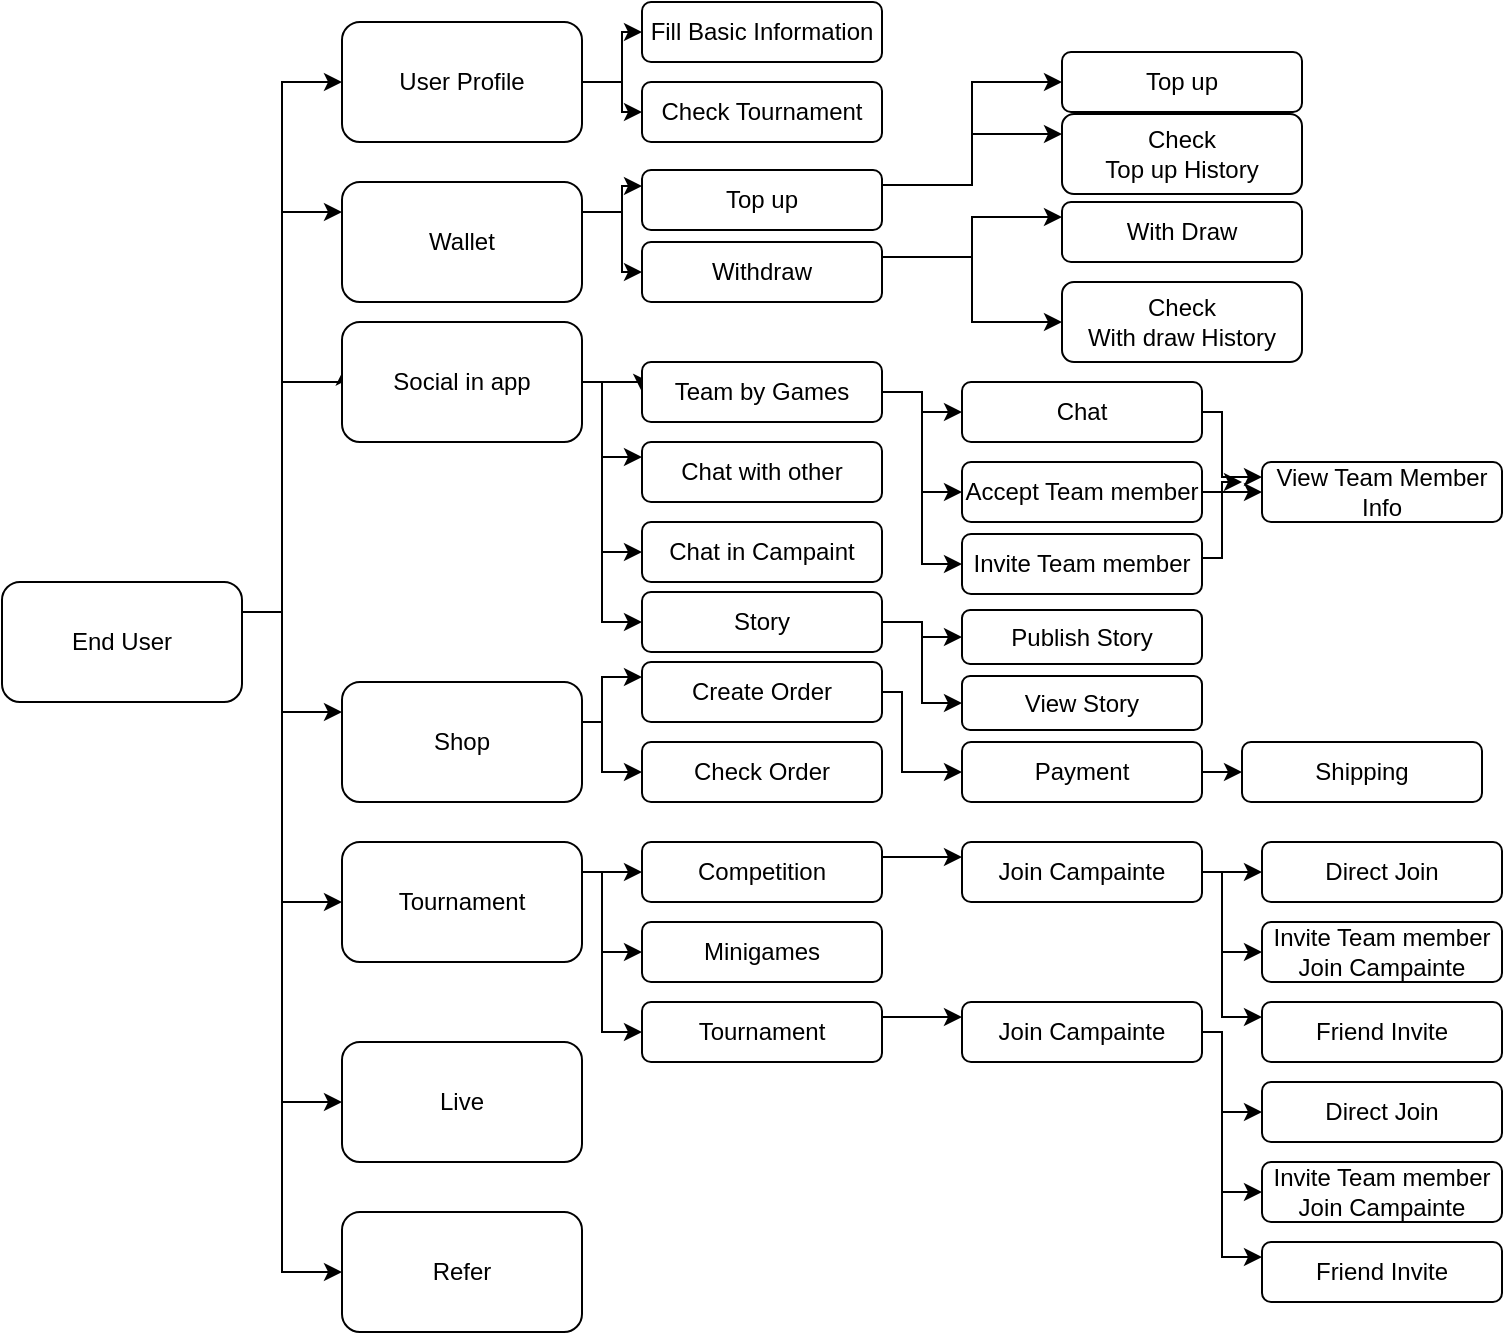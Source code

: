 <mxfile version="15.3.8" type="github" pages="9">
  <diagram id="O9bzz8WRnijOC_oqu82j" name="user">
    <mxGraphModel dx="1090" dy="685" grid="1" gridSize="10" guides="1" tooltips="1" connect="1" arrows="1" fold="1" page="1" pageScale="1" pageWidth="850" pageHeight="1100" math="0" shadow="0">
      <root>
        <mxCell id="0" />
        <mxCell id="1" parent="0" />
        <mxCell id="5iCUW2i08om3TZ-6oU05-5" style="edgeStyle=orthogonalEdgeStyle;rounded=0;orthogonalLoop=1;jettySize=auto;html=1;exitX=1;exitY=0.25;exitDx=0;exitDy=0;" parent="1" source="5iCUW2i08om3TZ-6oU05-1" target="5iCUW2i08om3TZ-6oU05-2" edge="1">
          <mxGeometry relative="1" as="geometry">
            <Array as="points">
              <mxPoint x="180" y="305" />
              <mxPoint x="180" y="40" />
            </Array>
          </mxGeometry>
        </mxCell>
        <mxCell id="5iCUW2i08om3TZ-6oU05-35" style="edgeStyle=orthogonalEdgeStyle;rounded=0;orthogonalLoop=1;jettySize=auto;html=1;exitX=1;exitY=0.25;exitDx=0;exitDy=0;entryX=0.011;entryY=0.379;entryDx=0;entryDy=0;entryPerimeter=0;" parent="1" source="5iCUW2i08om3TZ-6oU05-1" target="5iCUW2i08om3TZ-6oU05-21" edge="1">
          <mxGeometry relative="1" as="geometry">
            <Array as="points">
              <mxPoint x="180" y="305" />
              <mxPoint x="180" y="190" />
              <mxPoint x="211" y="190" />
            </Array>
          </mxGeometry>
        </mxCell>
        <mxCell id="5iCUW2i08om3TZ-6oU05-76" style="edgeStyle=orthogonalEdgeStyle;rounded=0;orthogonalLoop=1;jettySize=auto;html=1;exitX=1;exitY=0.25;exitDx=0;exitDy=0;entryX=0;entryY=0.25;entryDx=0;entryDy=0;" parent="1" source="5iCUW2i08om3TZ-6oU05-1" target="5iCUW2i08om3TZ-6oU05-60" edge="1">
          <mxGeometry relative="1" as="geometry">
            <Array as="points">
              <mxPoint x="180" y="305" />
              <mxPoint x="180" y="105" />
            </Array>
          </mxGeometry>
        </mxCell>
        <mxCell id="5iCUW2i08om3TZ-6oU05-78" style="edgeStyle=orthogonalEdgeStyle;rounded=0;orthogonalLoop=1;jettySize=auto;html=1;exitX=1;exitY=0.25;exitDx=0;exitDy=0;entryX=0;entryY=0.25;entryDx=0;entryDy=0;" parent="1" source="5iCUW2i08om3TZ-6oU05-1" target="5iCUW2i08om3TZ-6oU05-77" edge="1">
          <mxGeometry relative="1" as="geometry">
            <Array as="points">
              <mxPoint x="180" y="305" />
              <mxPoint x="180" y="355" />
            </Array>
          </mxGeometry>
        </mxCell>
        <mxCell id="5iCUW2i08om3TZ-6oU05-101" style="edgeStyle=orthogonalEdgeStyle;rounded=0;orthogonalLoop=1;jettySize=auto;html=1;exitX=1;exitY=0.25;exitDx=0;exitDy=0;entryX=0;entryY=0.5;entryDx=0;entryDy=0;" parent="1" source="5iCUW2i08om3TZ-6oU05-1" target="5iCUW2i08om3TZ-6oU05-100" edge="1">
          <mxGeometry relative="1" as="geometry">
            <Array as="points">
              <mxPoint x="180" y="305" />
              <mxPoint x="180" y="450" />
            </Array>
          </mxGeometry>
        </mxCell>
        <mxCell id="5iCUW2i08om3TZ-6oU05-139" style="edgeStyle=orthogonalEdgeStyle;rounded=0;orthogonalLoop=1;jettySize=auto;html=1;exitX=1;exitY=0.25;exitDx=0;exitDy=0;entryX=0;entryY=0.5;entryDx=0;entryDy=0;" parent="1" source="5iCUW2i08om3TZ-6oU05-1" target="5iCUW2i08om3TZ-6oU05-138" edge="1">
          <mxGeometry relative="1" as="geometry">
            <Array as="points">
              <mxPoint x="180" y="305" />
              <mxPoint x="180" y="550" />
            </Array>
          </mxGeometry>
        </mxCell>
        <mxCell id="5iCUW2i08om3TZ-6oU05-147" style="edgeStyle=orthogonalEdgeStyle;rounded=0;orthogonalLoop=1;jettySize=auto;html=1;exitX=1;exitY=0.25;exitDx=0;exitDy=0;entryX=0;entryY=0.5;entryDx=0;entryDy=0;" parent="1" source="5iCUW2i08om3TZ-6oU05-1" target="5iCUW2i08om3TZ-6oU05-146" edge="1">
          <mxGeometry relative="1" as="geometry">
            <Array as="points">
              <mxPoint x="180" y="305" />
              <mxPoint x="180" y="635" />
            </Array>
          </mxGeometry>
        </mxCell>
        <mxCell id="5iCUW2i08om3TZ-6oU05-1" value="End User" style="rounded=1;whiteSpace=wrap;html=1;" parent="1" vertex="1">
          <mxGeometry x="40" y="290" width="120" height="60" as="geometry" />
        </mxCell>
        <mxCell id="5iCUW2i08om3TZ-6oU05-7" value="" style="edgeStyle=orthogonalEdgeStyle;rounded=0;orthogonalLoop=1;jettySize=auto;html=1;" parent="1" source="5iCUW2i08om3TZ-6oU05-2" target="5iCUW2i08om3TZ-6oU05-6" edge="1">
          <mxGeometry relative="1" as="geometry" />
        </mxCell>
        <mxCell id="5iCUW2i08om3TZ-6oU05-141" style="edgeStyle=orthogonalEdgeStyle;rounded=0;orthogonalLoop=1;jettySize=auto;html=1;exitX=1;exitY=0.5;exitDx=0;exitDy=0;entryX=0;entryY=0.5;entryDx=0;entryDy=0;" parent="1" source="5iCUW2i08om3TZ-6oU05-2" target="5iCUW2i08om3TZ-6oU05-140" edge="1">
          <mxGeometry relative="1" as="geometry">
            <Array as="points">
              <mxPoint x="350" y="40" />
              <mxPoint x="350" y="55" />
            </Array>
          </mxGeometry>
        </mxCell>
        <mxCell id="5iCUW2i08om3TZ-6oU05-2" value="User Profile" style="rounded=1;whiteSpace=wrap;html=1;" parent="1" vertex="1">
          <mxGeometry x="210" y="10" width="120" height="60" as="geometry" />
        </mxCell>
        <mxCell id="5iCUW2i08om3TZ-6oU05-6" value="Fill Basic Information" style="whiteSpace=wrap;html=1;rounded=1;" parent="1" vertex="1">
          <mxGeometry x="360" width="120" height="30" as="geometry" />
        </mxCell>
        <mxCell id="5iCUW2i08om3TZ-6oU05-64" style="edgeStyle=orthogonalEdgeStyle;rounded=0;orthogonalLoop=1;jettySize=auto;html=1;exitX=1;exitY=0.25;exitDx=0;exitDy=0;entryX=0;entryY=0.5;entryDx=0;entryDy=0;" parent="1" source="5iCUW2i08om3TZ-6oU05-3" target="5iCUW2i08om3TZ-6oU05-36" edge="1">
          <mxGeometry relative="1" as="geometry">
            <Array as="points">
              <mxPoint x="525" y="92" />
              <mxPoint x="525" y="40" />
            </Array>
          </mxGeometry>
        </mxCell>
        <mxCell id="5iCUW2i08om3TZ-6oU05-142" style="edgeStyle=orthogonalEdgeStyle;rounded=0;orthogonalLoop=1;jettySize=auto;html=1;exitX=1;exitY=0.25;exitDx=0;exitDy=0;entryX=0;entryY=0.25;entryDx=0;entryDy=0;" parent="1" source="5iCUW2i08om3TZ-6oU05-3" target="5iCUW2i08om3TZ-6oU05-17" edge="1">
          <mxGeometry relative="1" as="geometry" />
        </mxCell>
        <mxCell id="5iCUW2i08om3TZ-6oU05-3" value="&lt;span&gt;Top up&lt;/span&gt;" style="rounded=1;whiteSpace=wrap;html=1;" parent="1" vertex="1">
          <mxGeometry x="360" y="84" width="120" height="30" as="geometry" />
        </mxCell>
        <mxCell id="5iCUW2i08om3TZ-6oU05-17" value="Check &lt;br&gt;Top up History" style="rounded=1;whiteSpace=wrap;html=1;" parent="1" vertex="1">
          <mxGeometry x="570" y="56" width="120" height="40" as="geometry" />
        </mxCell>
        <mxCell id="5iCUW2i08om3TZ-6oU05-28" style="edgeStyle=orthogonalEdgeStyle;rounded=0;orthogonalLoop=1;jettySize=auto;html=1;exitX=1;exitY=0.5;exitDx=0;exitDy=0;entryX=0;entryY=0.5;entryDx=0;entryDy=0;" parent="1" source="5iCUW2i08om3TZ-6oU05-21" target="5iCUW2i08om3TZ-6oU05-24" edge="1">
          <mxGeometry relative="1" as="geometry" />
        </mxCell>
        <mxCell id="5iCUW2i08om3TZ-6oU05-29" style="edgeStyle=orthogonalEdgeStyle;rounded=0;orthogonalLoop=1;jettySize=auto;html=1;exitX=1;exitY=0.5;exitDx=0;exitDy=0;entryX=0;entryY=0.25;entryDx=0;entryDy=0;" parent="1" source="5iCUW2i08om3TZ-6oU05-21" target="5iCUW2i08om3TZ-6oU05-26" edge="1">
          <mxGeometry relative="1" as="geometry">
            <Array as="points">
              <mxPoint x="340" y="190" />
              <mxPoint x="340" y="227" />
            </Array>
          </mxGeometry>
        </mxCell>
        <mxCell id="5iCUW2i08om3TZ-6oU05-32" style="edgeStyle=orthogonalEdgeStyle;rounded=0;orthogonalLoop=1;jettySize=auto;html=1;exitX=1;exitY=0.5;exitDx=0;exitDy=0;entryX=0;entryY=0.5;entryDx=0;entryDy=0;" parent="1" source="5iCUW2i08om3TZ-6oU05-21" target="5iCUW2i08om3TZ-6oU05-31" edge="1">
          <mxGeometry relative="1" as="geometry">
            <Array as="points">
              <mxPoint x="340" y="190" />
              <mxPoint x="340" y="275" />
            </Array>
          </mxGeometry>
        </mxCell>
        <mxCell id="5iCUW2i08om3TZ-6oU05-89" style="edgeStyle=orthogonalEdgeStyle;rounded=0;orthogonalLoop=1;jettySize=auto;html=1;exitX=1;exitY=0.5;exitDx=0;exitDy=0;entryX=0;entryY=0.5;entryDx=0;entryDy=0;" parent="1" source="5iCUW2i08om3TZ-6oU05-21" target="5iCUW2i08om3TZ-6oU05-88" edge="1">
          <mxGeometry relative="1" as="geometry">
            <Array as="points">
              <mxPoint x="340" y="190" />
              <mxPoint x="340" y="310" />
            </Array>
          </mxGeometry>
        </mxCell>
        <mxCell id="5iCUW2i08om3TZ-6oU05-21" value="&lt;span&gt;Social in app&lt;/span&gt;" style="rounded=1;whiteSpace=wrap;html=1;" parent="1" vertex="1">
          <mxGeometry x="210" y="160" width="120" height="60" as="geometry" />
        </mxCell>
        <mxCell id="5iCUW2i08om3TZ-6oU05-70" style="edgeStyle=orthogonalEdgeStyle;rounded=0;orthogonalLoop=1;jettySize=auto;html=1;exitX=1;exitY=0.5;exitDx=0;exitDy=0;entryX=0;entryY=0.5;entryDx=0;entryDy=0;" parent="1" source="5iCUW2i08om3TZ-6oU05-24" target="5iCUW2i08om3TZ-6oU05-69" edge="1">
          <mxGeometry relative="1" as="geometry" />
        </mxCell>
        <mxCell id="5iCUW2i08om3TZ-6oU05-72" style="edgeStyle=orthogonalEdgeStyle;rounded=0;orthogonalLoop=1;jettySize=auto;html=1;exitX=1;exitY=0.5;exitDx=0;exitDy=0;entryX=0;entryY=0.5;entryDx=0;entryDy=0;" parent="1" source="5iCUW2i08om3TZ-6oU05-24" target="5iCUW2i08om3TZ-6oU05-71" edge="1">
          <mxGeometry relative="1" as="geometry" />
        </mxCell>
        <mxCell id="5iCUW2i08om3TZ-6oU05-74" style="edgeStyle=orthogonalEdgeStyle;rounded=0;orthogonalLoop=1;jettySize=auto;html=1;exitX=1;exitY=0.5;exitDx=0;exitDy=0;entryX=0;entryY=0.5;entryDx=0;entryDy=0;" parent="1" source="5iCUW2i08om3TZ-6oU05-24" target="5iCUW2i08om3TZ-6oU05-73" edge="1">
          <mxGeometry relative="1" as="geometry" />
        </mxCell>
        <mxCell id="5iCUW2i08om3TZ-6oU05-24" value="Team by Games" style="rounded=1;whiteSpace=wrap;html=1;" parent="1" vertex="1">
          <mxGeometry x="360" y="180" width="120" height="30" as="geometry" />
        </mxCell>
        <mxCell id="5iCUW2i08om3TZ-6oU05-26" value="Chat with other" style="rounded=1;whiteSpace=wrap;html=1;" parent="1" vertex="1">
          <mxGeometry x="360" y="220" width="120" height="30" as="geometry" />
        </mxCell>
        <mxCell id="5iCUW2i08om3TZ-6oU05-31" value="Chat in Campaint" style="rounded=1;whiteSpace=wrap;html=1;" parent="1" vertex="1">
          <mxGeometry x="360" y="260" width="120" height="30" as="geometry" />
        </mxCell>
        <mxCell id="5iCUW2i08om3TZ-6oU05-36" value="Top up" style="whiteSpace=wrap;html=1;rounded=1;" parent="1" vertex="1">
          <mxGeometry x="570" y="25" width="120" height="30" as="geometry" />
        </mxCell>
        <mxCell id="5iCUW2i08om3TZ-6oU05-62" style="edgeStyle=orthogonalEdgeStyle;rounded=0;orthogonalLoop=1;jettySize=auto;html=1;exitX=1;exitY=0.25;exitDx=0;exitDy=0;entryX=0;entryY=0.25;entryDx=0;entryDy=0;" parent="1" source="5iCUW2i08om3TZ-6oU05-54" target="5iCUW2i08om3TZ-6oU05-55" edge="1">
          <mxGeometry relative="1" as="geometry" />
        </mxCell>
        <mxCell id="5iCUW2i08om3TZ-6oU05-63" style="edgeStyle=orthogonalEdgeStyle;rounded=0;orthogonalLoop=1;jettySize=auto;html=1;exitX=1;exitY=0.25;exitDx=0;exitDy=0;entryX=0;entryY=0.5;entryDx=0;entryDy=0;" parent="1" source="5iCUW2i08om3TZ-6oU05-54" target="5iCUW2i08om3TZ-6oU05-56" edge="1">
          <mxGeometry relative="1" as="geometry" />
        </mxCell>
        <mxCell id="5iCUW2i08om3TZ-6oU05-54" value="&lt;span&gt;Withdraw&lt;/span&gt;" style="rounded=1;whiteSpace=wrap;html=1;" parent="1" vertex="1">
          <mxGeometry x="360" y="120" width="120" height="30" as="geometry" />
        </mxCell>
        <mxCell id="5iCUW2i08om3TZ-6oU05-55" value="With Draw" style="whiteSpace=wrap;html=1;rounded=1;" parent="1" vertex="1">
          <mxGeometry x="570" y="100" width="120" height="30" as="geometry" />
        </mxCell>
        <mxCell id="5iCUW2i08om3TZ-6oU05-56" value="Check &lt;br&gt;With draw History" style="rounded=1;whiteSpace=wrap;html=1;" parent="1" vertex="1">
          <mxGeometry x="570" y="140" width="120" height="40" as="geometry" />
        </mxCell>
        <mxCell id="5iCUW2i08om3TZ-6oU05-61" style="edgeStyle=orthogonalEdgeStyle;rounded=0;orthogonalLoop=1;jettySize=auto;html=1;exitX=1;exitY=0.25;exitDx=0;exitDy=0;entryX=0;entryY=0.25;entryDx=0;entryDy=0;" parent="1" source="5iCUW2i08om3TZ-6oU05-60" target="5iCUW2i08om3TZ-6oU05-3" edge="1">
          <mxGeometry relative="1" as="geometry">
            <Array as="points">
              <mxPoint x="350" y="105" />
              <mxPoint x="350" y="92" />
              <mxPoint x="360" y="92" />
            </Array>
          </mxGeometry>
        </mxCell>
        <mxCell id="5iCUW2i08om3TZ-6oU05-66" style="edgeStyle=orthogonalEdgeStyle;rounded=0;orthogonalLoop=1;jettySize=auto;html=1;exitX=1;exitY=0.25;exitDx=0;exitDy=0;" parent="1" source="5iCUW2i08om3TZ-6oU05-60" target="5iCUW2i08om3TZ-6oU05-54" edge="1">
          <mxGeometry relative="1" as="geometry" />
        </mxCell>
        <mxCell id="5iCUW2i08om3TZ-6oU05-60" value="&lt;span&gt;Wallet&lt;/span&gt;" style="rounded=1;whiteSpace=wrap;html=1;" parent="1" vertex="1">
          <mxGeometry x="210" y="90" width="120" height="60" as="geometry" />
        </mxCell>
        <mxCell id="5iCUW2i08om3TZ-6oU05-91" style="edgeStyle=orthogonalEdgeStyle;rounded=0;orthogonalLoop=1;jettySize=auto;html=1;exitX=1;exitY=0.5;exitDx=0;exitDy=0;entryX=0;entryY=0.25;entryDx=0;entryDy=0;" parent="1" source="5iCUW2i08om3TZ-6oU05-69" target="5iCUW2i08om3TZ-6oU05-90" edge="1">
          <mxGeometry relative="1" as="geometry">
            <Array as="points">
              <mxPoint x="650" y="205" />
              <mxPoint x="650" y="238" />
            </Array>
          </mxGeometry>
        </mxCell>
        <mxCell id="5iCUW2i08om3TZ-6oU05-69" value="Chat" style="rounded=1;whiteSpace=wrap;html=1;" parent="1" vertex="1">
          <mxGeometry x="520" y="190" width="120" height="30" as="geometry" />
        </mxCell>
        <mxCell id="5iCUW2i08om3TZ-6oU05-92" style="edgeStyle=orthogonalEdgeStyle;rounded=0;orthogonalLoop=1;jettySize=auto;html=1;exitX=1;exitY=0.5;exitDx=0;exitDy=0;entryX=0;entryY=0.5;entryDx=0;entryDy=0;" parent="1" source="5iCUW2i08om3TZ-6oU05-71" target="5iCUW2i08om3TZ-6oU05-90" edge="1">
          <mxGeometry relative="1" as="geometry" />
        </mxCell>
        <mxCell id="5iCUW2i08om3TZ-6oU05-71" value="Accept Team member" style="rounded=1;whiteSpace=wrap;html=1;" parent="1" vertex="1">
          <mxGeometry x="520" y="230" width="120" height="30" as="geometry" />
        </mxCell>
        <mxCell id="5iCUW2i08om3TZ-6oU05-93" style="edgeStyle=orthogonalEdgeStyle;rounded=0;orthogonalLoop=1;jettySize=auto;html=1;exitX=1;exitY=0.25;exitDx=0;exitDy=0;" parent="1" source="5iCUW2i08om3TZ-6oU05-73" edge="1">
          <mxGeometry relative="1" as="geometry">
            <mxPoint x="660" y="240" as="targetPoint" />
            <Array as="points">
              <mxPoint x="650" y="278" />
              <mxPoint x="650" y="240" />
            </Array>
          </mxGeometry>
        </mxCell>
        <mxCell id="5iCUW2i08om3TZ-6oU05-73" value="Invite Team member" style="rounded=1;whiteSpace=wrap;html=1;" parent="1" vertex="1">
          <mxGeometry x="520" y="266" width="120" height="30" as="geometry" />
        </mxCell>
        <mxCell id="5iCUW2i08om3TZ-6oU05-81" style="edgeStyle=orthogonalEdgeStyle;rounded=0;orthogonalLoop=1;jettySize=auto;html=1;exitX=1;exitY=0.5;exitDx=0;exitDy=0;entryX=0;entryY=0.25;entryDx=0;entryDy=0;" parent="1" source="5iCUW2i08om3TZ-6oU05-77" target="5iCUW2i08om3TZ-6oU05-79" edge="1">
          <mxGeometry relative="1" as="geometry">
            <Array as="points">
              <mxPoint x="330" y="360" />
              <mxPoint x="340" y="360" />
              <mxPoint x="340" y="338" />
            </Array>
          </mxGeometry>
        </mxCell>
        <mxCell id="5iCUW2i08om3TZ-6oU05-86" style="edgeStyle=orthogonalEdgeStyle;rounded=0;orthogonalLoop=1;jettySize=auto;html=1;exitX=1;exitY=0.5;exitDx=0;exitDy=0;entryX=0;entryY=0.5;entryDx=0;entryDy=0;" parent="1" source="5iCUW2i08om3TZ-6oU05-77" target="5iCUW2i08om3TZ-6oU05-85" edge="1">
          <mxGeometry relative="1" as="geometry">
            <Array as="points">
              <mxPoint x="320" y="360" />
              <mxPoint x="340" y="360" />
              <mxPoint x="340" y="385" />
            </Array>
          </mxGeometry>
        </mxCell>
        <mxCell id="5iCUW2i08om3TZ-6oU05-77" value="Shop" style="rounded=1;whiteSpace=wrap;html=1;" parent="1" vertex="1">
          <mxGeometry x="210" y="340" width="120" height="60" as="geometry" />
        </mxCell>
        <mxCell id="5iCUW2i08om3TZ-6oU05-94" style="edgeStyle=orthogonalEdgeStyle;rounded=0;orthogonalLoop=1;jettySize=auto;html=1;exitX=1;exitY=0.5;exitDx=0;exitDy=0;entryX=0;entryY=0.5;entryDx=0;entryDy=0;" parent="1" source="5iCUW2i08om3TZ-6oU05-79" target="5iCUW2i08om3TZ-6oU05-80" edge="1">
          <mxGeometry relative="1" as="geometry">
            <Array as="points">
              <mxPoint x="490" y="345" />
              <mxPoint x="490" y="385" />
            </Array>
          </mxGeometry>
        </mxCell>
        <mxCell id="5iCUW2i08om3TZ-6oU05-79" value="Create Order" style="rounded=1;whiteSpace=wrap;html=1;" parent="1" vertex="1">
          <mxGeometry x="360" y="330" width="120" height="30" as="geometry" />
        </mxCell>
        <mxCell id="5iCUW2i08om3TZ-6oU05-84" style="edgeStyle=orthogonalEdgeStyle;rounded=0;orthogonalLoop=1;jettySize=auto;html=1;exitX=1;exitY=0.5;exitDx=0;exitDy=0;entryX=0;entryY=0.5;entryDx=0;entryDy=0;" parent="1" source="5iCUW2i08om3TZ-6oU05-80" target="5iCUW2i08om3TZ-6oU05-83" edge="1">
          <mxGeometry relative="1" as="geometry" />
        </mxCell>
        <mxCell id="5iCUW2i08om3TZ-6oU05-80" value="Payment" style="rounded=1;whiteSpace=wrap;html=1;" parent="1" vertex="1">
          <mxGeometry x="520" y="370" width="120" height="30" as="geometry" />
        </mxCell>
        <mxCell id="5iCUW2i08om3TZ-6oU05-83" value="Shipping" style="rounded=1;whiteSpace=wrap;html=1;" parent="1" vertex="1">
          <mxGeometry x="660" y="370" width="120" height="30" as="geometry" />
        </mxCell>
        <mxCell id="5iCUW2i08om3TZ-6oU05-85" value="Check Order" style="rounded=1;whiteSpace=wrap;html=1;" parent="1" vertex="1">
          <mxGeometry x="360" y="370" width="120" height="30" as="geometry" />
        </mxCell>
        <mxCell id="5iCUW2i08om3TZ-6oU05-97" style="edgeStyle=orthogonalEdgeStyle;rounded=0;orthogonalLoop=1;jettySize=auto;html=1;exitX=1;exitY=0.5;exitDx=0;exitDy=0;" parent="1" source="5iCUW2i08om3TZ-6oU05-88" target="5iCUW2i08om3TZ-6oU05-96" edge="1">
          <mxGeometry relative="1" as="geometry" />
        </mxCell>
        <mxCell id="5iCUW2i08om3TZ-6oU05-99" style="edgeStyle=orthogonalEdgeStyle;rounded=0;orthogonalLoop=1;jettySize=auto;html=1;exitX=1;exitY=0.5;exitDx=0;exitDy=0;entryX=0;entryY=0.5;entryDx=0;entryDy=0;" parent="1" source="5iCUW2i08om3TZ-6oU05-88" target="5iCUW2i08om3TZ-6oU05-98" edge="1">
          <mxGeometry relative="1" as="geometry" />
        </mxCell>
        <mxCell id="5iCUW2i08om3TZ-6oU05-88" value="Story" style="rounded=1;whiteSpace=wrap;html=1;" parent="1" vertex="1">
          <mxGeometry x="360" y="295" width="120" height="30" as="geometry" />
        </mxCell>
        <mxCell id="5iCUW2i08om3TZ-6oU05-90" value="View Team Member Info" style="rounded=1;whiteSpace=wrap;html=1;" parent="1" vertex="1">
          <mxGeometry x="670" y="230" width="120" height="30" as="geometry" />
        </mxCell>
        <mxCell id="5iCUW2i08om3TZ-6oU05-96" value="Publish Story" style="rounded=1;whiteSpace=wrap;html=1;" parent="1" vertex="1">
          <mxGeometry x="520" y="304" width="120" height="27" as="geometry" />
        </mxCell>
        <mxCell id="5iCUW2i08om3TZ-6oU05-98" value="View Story" style="rounded=1;whiteSpace=wrap;html=1;" parent="1" vertex="1">
          <mxGeometry x="520" y="337" width="120" height="27" as="geometry" />
        </mxCell>
        <mxCell id="5iCUW2i08om3TZ-6oU05-122" style="edgeStyle=orthogonalEdgeStyle;rounded=0;orthogonalLoop=1;jettySize=auto;html=1;exitX=1;exitY=0.25;exitDx=0;exitDy=0;entryX=0;entryY=0.5;entryDx=0;entryDy=0;" parent="1" source="5iCUW2i08om3TZ-6oU05-100" target="5iCUW2i08om3TZ-6oU05-120" edge="1">
          <mxGeometry relative="1" as="geometry" />
        </mxCell>
        <mxCell id="5iCUW2i08om3TZ-6oU05-124" style="edgeStyle=orthogonalEdgeStyle;rounded=0;orthogonalLoop=1;jettySize=auto;html=1;exitX=1;exitY=0.25;exitDx=0;exitDy=0;entryX=0;entryY=0.5;entryDx=0;entryDy=0;" parent="1" source="5iCUW2i08om3TZ-6oU05-100" target="5iCUW2i08om3TZ-6oU05-114" edge="1">
          <mxGeometry relative="1" as="geometry">
            <Array as="points">
              <mxPoint x="340" y="435" />
              <mxPoint x="340" y="475" />
            </Array>
          </mxGeometry>
        </mxCell>
        <mxCell id="5iCUW2i08om3TZ-6oU05-126" style="edgeStyle=orthogonalEdgeStyle;rounded=0;orthogonalLoop=1;jettySize=auto;html=1;exitX=1;exitY=0.25;exitDx=0;exitDy=0;entryX=0;entryY=0.5;entryDx=0;entryDy=0;" parent="1" source="5iCUW2i08om3TZ-6oU05-100" target="5iCUW2i08om3TZ-6oU05-125" edge="1">
          <mxGeometry relative="1" as="geometry">
            <Array as="points">
              <mxPoint x="340" y="435" />
              <mxPoint x="340" y="515" />
            </Array>
          </mxGeometry>
        </mxCell>
        <mxCell id="5iCUW2i08om3TZ-6oU05-100" value="Tournament" style="rounded=1;whiteSpace=wrap;html=1;" parent="1" vertex="1">
          <mxGeometry x="210" y="420" width="120" height="60" as="geometry" />
        </mxCell>
        <mxCell id="5iCUW2i08om3TZ-6oU05-107" style="edgeStyle=orthogonalEdgeStyle;rounded=0;orthogonalLoop=1;jettySize=auto;html=1;exitX=1;exitY=0.5;exitDx=0;exitDy=0;entryX=0;entryY=0.5;entryDx=0;entryDy=0;" parent="1" source="5iCUW2i08om3TZ-6oU05-102" target="5iCUW2i08om3TZ-6oU05-104" edge="1">
          <mxGeometry relative="1" as="geometry" />
        </mxCell>
        <mxCell id="5iCUW2i08om3TZ-6oU05-111" style="edgeStyle=orthogonalEdgeStyle;rounded=0;orthogonalLoop=1;jettySize=auto;html=1;exitX=1;exitY=0.5;exitDx=0;exitDy=0;entryX=0;entryY=0.5;entryDx=0;entryDy=0;" parent="1" source="5iCUW2i08om3TZ-6oU05-102" target="5iCUW2i08om3TZ-6oU05-108" edge="1">
          <mxGeometry relative="1" as="geometry">
            <Array as="points">
              <mxPoint x="650" y="435" />
              <mxPoint x="650" y="475" />
            </Array>
          </mxGeometry>
        </mxCell>
        <mxCell id="5iCUW2i08om3TZ-6oU05-113" style="edgeStyle=orthogonalEdgeStyle;rounded=0;orthogonalLoop=1;jettySize=auto;html=1;exitX=1;exitY=0.5;exitDx=0;exitDy=0;entryX=0;entryY=0.25;entryDx=0;entryDy=0;" parent="1" source="5iCUW2i08om3TZ-6oU05-102" target="5iCUW2i08om3TZ-6oU05-112" edge="1">
          <mxGeometry relative="1" as="geometry">
            <Array as="points">
              <mxPoint x="650" y="435" />
              <mxPoint x="650" y="507" />
            </Array>
          </mxGeometry>
        </mxCell>
        <mxCell id="5iCUW2i08om3TZ-6oU05-102" value="Join Campainte" style="rounded=1;whiteSpace=wrap;html=1;" parent="1" vertex="1">
          <mxGeometry x="520" y="420" width="120" height="30" as="geometry" />
        </mxCell>
        <mxCell id="5iCUW2i08om3TZ-6oU05-104" value="Direct Join" style="rounded=1;whiteSpace=wrap;html=1;" parent="1" vertex="1">
          <mxGeometry x="670" y="420" width="120" height="30" as="geometry" />
        </mxCell>
        <mxCell id="5iCUW2i08om3TZ-6oU05-108" value="Invite Team member Join Campainte" style="rounded=1;whiteSpace=wrap;html=1;" parent="1" vertex="1">
          <mxGeometry x="670" y="460" width="120" height="30" as="geometry" />
        </mxCell>
        <mxCell id="5iCUW2i08om3TZ-6oU05-112" value="Friend Invite" style="rounded=1;whiteSpace=wrap;html=1;" parent="1" vertex="1">
          <mxGeometry x="670" y="500" width="120" height="30" as="geometry" />
        </mxCell>
        <mxCell id="5iCUW2i08om3TZ-6oU05-114" value="Minigames" style="rounded=1;whiteSpace=wrap;html=1;" parent="1" vertex="1">
          <mxGeometry x="360" y="460" width="120" height="30" as="geometry" />
        </mxCell>
        <mxCell id="5iCUW2i08om3TZ-6oU05-121" style="edgeStyle=orthogonalEdgeStyle;rounded=0;orthogonalLoop=1;jettySize=auto;html=1;exitX=1;exitY=0.25;exitDx=0;exitDy=0;entryX=0;entryY=0.25;entryDx=0;entryDy=0;" parent="1" source="5iCUW2i08om3TZ-6oU05-120" target="5iCUW2i08om3TZ-6oU05-102" edge="1">
          <mxGeometry relative="1" as="geometry" />
        </mxCell>
        <mxCell id="5iCUW2i08om3TZ-6oU05-120" value="Competition" style="rounded=1;whiteSpace=wrap;html=1;" parent="1" vertex="1">
          <mxGeometry x="360" y="420" width="120" height="30" as="geometry" />
        </mxCell>
        <mxCell id="5iCUW2i08om3TZ-6oU05-134" style="edgeStyle=orthogonalEdgeStyle;rounded=0;orthogonalLoop=1;jettySize=auto;html=1;exitX=1;exitY=0.25;exitDx=0;exitDy=0;entryX=0;entryY=0.25;entryDx=0;entryDy=0;" parent="1" source="5iCUW2i08om3TZ-6oU05-125" target="5iCUW2i08om3TZ-6oU05-130" edge="1">
          <mxGeometry relative="1" as="geometry" />
        </mxCell>
        <mxCell id="5iCUW2i08om3TZ-6oU05-125" value="Tournament" style="rounded=1;whiteSpace=wrap;html=1;" parent="1" vertex="1">
          <mxGeometry x="360" y="500" width="120" height="30" as="geometry" />
        </mxCell>
        <mxCell id="5iCUW2i08om3TZ-6oU05-127" style="edgeStyle=orthogonalEdgeStyle;rounded=0;orthogonalLoop=1;jettySize=auto;html=1;exitX=1;exitY=0.5;exitDx=0;exitDy=0;entryX=0;entryY=0.5;entryDx=0;entryDy=0;" parent="1" source="5iCUW2i08om3TZ-6oU05-130" target="5iCUW2i08om3TZ-6oU05-131" edge="1">
          <mxGeometry relative="1" as="geometry">
            <Array as="points">
              <mxPoint x="650" y="515" />
              <mxPoint x="650" y="555" />
            </Array>
          </mxGeometry>
        </mxCell>
        <mxCell id="5iCUW2i08om3TZ-6oU05-128" style="edgeStyle=orthogonalEdgeStyle;rounded=0;orthogonalLoop=1;jettySize=auto;html=1;exitX=1;exitY=0.5;exitDx=0;exitDy=0;entryX=0;entryY=0.5;entryDx=0;entryDy=0;" parent="1" source="5iCUW2i08om3TZ-6oU05-130" target="5iCUW2i08om3TZ-6oU05-132" edge="1">
          <mxGeometry relative="1" as="geometry">
            <Array as="points">
              <mxPoint x="650" y="515" />
              <mxPoint x="650" y="595" />
            </Array>
          </mxGeometry>
        </mxCell>
        <mxCell id="5iCUW2i08om3TZ-6oU05-129" style="edgeStyle=orthogonalEdgeStyle;rounded=0;orthogonalLoop=1;jettySize=auto;html=1;exitX=1;exitY=0.5;exitDx=0;exitDy=0;entryX=0;entryY=0.25;entryDx=0;entryDy=0;" parent="1" source="5iCUW2i08om3TZ-6oU05-130" target="5iCUW2i08om3TZ-6oU05-133" edge="1">
          <mxGeometry relative="1" as="geometry">
            <Array as="points">
              <mxPoint x="650" y="515" />
              <mxPoint x="650" y="627" />
            </Array>
          </mxGeometry>
        </mxCell>
        <mxCell id="5iCUW2i08om3TZ-6oU05-130" value="Join Campainte" style="rounded=1;whiteSpace=wrap;html=1;" parent="1" vertex="1">
          <mxGeometry x="520" y="500" width="120" height="30" as="geometry" />
        </mxCell>
        <mxCell id="5iCUW2i08om3TZ-6oU05-131" value="Direct Join" style="rounded=1;whiteSpace=wrap;html=1;" parent="1" vertex="1">
          <mxGeometry x="670" y="540" width="120" height="30" as="geometry" />
        </mxCell>
        <mxCell id="5iCUW2i08om3TZ-6oU05-132" value="Invite Team member Join Campainte" style="rounded=1;whiteSpace=wrap;html=1;" parent="1" vertex="1">
          <mxGeometry x="670" y="580" width="120" height="30" as="geometry" />
        </mxCell>
        <mxCell id="5iCUW2i08om3TZ-6oU05-133" value="Friend Invite" style="rounded=1;whiteSpace=wrap;html=1;" parent="1" vertex="1">
          <mxGeometry x="670" y="620" width="120" height="30" as="geometry" />
        </mxCell>
        <mxCell id="5iCUW2i08om3TZ-6oU05-138" value="Live" style="rounded=1;whiteSpace=wrap;html=1;" parent="1" vertex="1">
          <mxGeometry x="210" y="520" width="120" height="60" as="geometry" />
        </mxCell>
        <mxCell id="5iCUW2i08om3TZ-6oU05-140" value="Check Tournament" style="whiteSpace=wrap;html=1;rounded=1;" parent="1" vertex="1">
          <mxGeometry x="360" y="40" width="120" height="30" as="geometry" />
        </mxCell>
        <mxCell id="5iCUW2i08om3TZ-6oU05-146" value="Refer" style="rounded=1;whiteSpace=wrap;html=1;" parent="1" vertex="1">
          <mxGeometry x="210" y="605" width="120" height="60" as="geometry" />
        </mxCell>
      </root>
    </mxGraphModel>
  </diagram>
  <diagram id="l4SULrh_4ueLxozW0xZg" name="Admin">
    <mxGraphModel dx="1308" dy="822" grid="1" gridSize="10" guides="1" tooltips="1" connect="1" arrows="1" fold="1" page="1" pageScale="1" pageWidth="850" pageHeight="1100" math="0" shadow="0">
      <root>
        <mxCell id="MLjNWozusECNgthaNirT-0" />
        <mxCell id="MLjNWozusECNgthaNirT-1" parent="MLjNWozusECNgthaNirT-0" />
        <mxCell id="Hlr6nrJbbz_6S6Hyrga3-1" style="edgeStyle=orthogonalEdgeStyle;rounded=0;orthogonalLoop=1;jettySize=auto;html=1;exitX=1;exitY=0.25;exitDx=0;exitDy=0;entryX=0;entryY=0.25;entryDx=0;entryDy=0;" parent="MLjNWozusECNgthaNirT-1" source="jiCz8ypxo1XpVp7Z0_v7-0" target="Hlr6nrJbbz_6S6Hyrga3-0" edge="1">
          <mxGeometry relative="1" as="geometry" />
        </mxCell>
        <mxCell id="9QSS8HYNrmSCYZLTa2sR-41" style="edgeStyle=orthogonalEdgeStyle;rounded=0;orthogonalLoop=1;jettySize=auto;html=1;exitX=1;exitY=0.25;exitDx=0;exitDy=0;entryX=0;entryY=0.5;entryDx=0;entryDy=0;" parent="MLjNWozusECNgthaNirT-1" source="jiCz8ypxo1XpVp7Z0_v7-0" target="9QSS8HYNrmSCYZLTa2sR-38" edge="1">
          <mxGeometry relative="1" as="geometry">
            <Array as="points">
              <mxPoint x="160" y="35" />
              <mxPoint x="160" y="330" />
            </Array>
          </mxGeometry>
        </mxCell>
        <mxCell id="9QSS8HYNrmSCYZLTa2sR-51" style="edgeStyle=orthogonalEdgeStyle;rounded=0;orthogonalLoop=1;jettySize=auto;html=1;exitX=1;exitY=0.25;exitDx=0;exitDy=0;entryX=0;entryY=0.5;entryDx=0;entryDy=0;" parent="MLjNWozusECNgthaNirT-1" source="jiCz8ypxo1XpVp7Z0_v7-0" target="9QSS8HYNrmSCYZLTa2sR-50" edge="1">
          <mxGeometry relative="1" as="geometry">
            <Array as="points">
              <mxPoint x="160" y="35" />
              <mxPoint x="160" y="400" />
            </Array>
          </mxGeometry>
        </mxCell>
        <mxCell id="9QSS8HYNrmSCYZLTa2sR-76" style="edgeStyle=orthogonalEdgeStyle;rounded=0;orthogonalLoop=1;jettySize=auto;html=1;exitX=1;exitY=0.25;exitDx=0;exitDy=0;entryX=0;entryY=0.25;entryDx=0;entryDy=0;" parent="MLjNWozusECNgthaNirT-1" source="jiCz8ypxo1XpVp7Z0_v7-0" target="9QSS8HYNrmSCYZLTa2sR-75" edge="1">
          <mxGeometry relative="1" as="geometry">
            <Array as="points">
              <mxPoint x="160" y="35" />
              <mxPoint x="160" y="515" />
            </Array>
          </mxGeometry>
        </mxCell>
        <mxCell id="9QSS8HYNrmSCYZLTa2sR-98" style="edgeStyle=orthogonalEdgeStyle;rounded=0;orthogonalLoop=1;jettySize=auto;html=1;exitX=1;exitY=0.25;exitDx=0;exitDy=0;entryX=0;entryY=0.25;entryDx=0;entryDy=0;" parent="MLjNWozusECNgthaNirT-1" source="jiCz8ypxo1XpVp7Z0_v7-0" target="9QSS8HYNrmSCYZLTa2sR-97" edge="1">
          <mxGeometry relative="1" as="geometry">
            <Array as="points">
              <mxPoint x="160" y="35" />
              <mxPoint x="160" y="665" />
            </Array>
          </mxGeometry>
        </mxCell>
        <mxCell id="9QSS8HYNrmSCYZLTa2sR-105" style="edgeStyle=orthogonalEdgeStyle;rounded=0;orthogonalLoop=1;jettySize=auto;html=1;exitX=1;exitY=0.25;exitDx=0;exitDy=0;entryX=0;entryY=0.5;entryDx=0;entryDy=0;" parent="MLjNWozusECNgthaNirT-1" source="jiCz8ypxo1XpVp7Z0_v7-0" target="9QSS8HYNrmSCYZLTa2sR-104" edge="1">
          <mxGeometry relative="1" as="geometry">
            <Array as="points">
              <mxPoint x="160" y="35" />
              <mxPoint x="160" y="760" />
            </Array>
          </mxGeometry>
        </mxCell>
        <mxCell id="9QSS8HYNrmSCYZLTa2sR-107" style="edgeStyle=orthogonalEdgeStyle;rounded=0;orthogonalLoop=1;jettySize=auto;html=1;exitX=1;exitY=0.25;exitDx=0;exitDy=0;entryX=0;entryY=0.5;entryDx=0;entryDy=0;" parent="MLjNWozusECNgthaNirT-1" source="jiCz8ypxo1XpVp7Z0_v7-0" target="9QSS8HYNrmSCYZLTa2sR-106" edge="1">
          <mxGeometry relative="1" as="geometry">
            <Array as="points">
              <mxPoint x="160" y="35" />
              <mxPoint x="160" y="830" />
            </Array>
          </mxGeometry>
        </mxCell>
        <mxCell id="jiCz8ypxo1XpVp7Z0_v7-0" value="System Admin&lt;br&gt;（Super admin）" style="rounded=1;whiteSpace=wrap;html=1;" parent="MLjNWozusECNgthaNirT-1" vertex="1">
          <mxGeometry x="30" y="20" width="120" height="60" as="geometry" />
        </mxCell>
        <mxCell id="9QSS8HYNrmSCYZLTa2sR-1" style="edgeStyle=orthogonalEdgeStyle;rounded=0;orthogonalLoop=1;jettySize=auto;html=1;exitX=1;exitY=0.25;exitDx=0;exitDy=0;entryX=0;entryY=0.25;entryDx=0;entryDy=0;" parent="MLjNWozusECNgthaNirT-1" source="Hlr6nrJbbz_6S6Hyrga3-0" target="9QSS8HYNrmSCYZLTa2sR-0" edge="1">
          <mxGeometry relative="1" as="geometry">
            <Array as="points">
              <mxPoint x="340" y="35" />
            </Array>
          </mxGeometry>
        </mxCell>
        <mxCell id="9QSS8HYNrmSCYZLTa2sR-6" style="edgeStyle=orthogonalEdgeStyle;rounded=0;orthogonalLoop=1;jettySize=auto;html=1;exitX=1;exitY=0.25;exitDx=0;exitDy=0;entryX=0;entryY=0.5;entryDx=0;entryDy=0;" parent="MLjNWozusECNgthaNirT-1" source="Hlr6nrJbbz_6S6Hyrga3-0" target="9QSS8HYNrmSCYZLTa2sR-5" edge="1">
          <mxGeometry relative="1" as="geometry" />
        </mxCell>
        <mxCell id="9QSS8HYNrmSCYZLTa2sR-8" style="edgeStyle=orthogonalEdgeStyle;rounded=0;orthogonalLoop=1;jettySize=auto;html=1;exitX=1;exitY=0.25;exitDx=0;exitDy=0;entryX=0;entryY=0.5;entryDx=0;entryDy=0;" parent="MLjNWozusECNgthaNirT-1" source="Hlr6nrJbbz_6S6Hyrga3-0" target="9QSS8HYNrmSCYZLTa2sR-7" edge="1">
          <mxGeometry relative="1" as="geometry" />
        </mxCell>
        <mxCell id="9QSS8HYNrmSCYZLTa2sR-16" style="edgeStyle=orthogonalEdgeStyle;rounded=0;orthogonalLoop=1;jettySize=auto;html=1;exitX=1;exitY=0.25;exitDx=0;exitDy=0;entryX=0;entryY=0.5;entryDx=0;entryDy=0;" parent="MLjNWozusECNgthaNirT-1" source="Hlr6nrJbbz_6S6Hyrga3-0" target="9QSS8HYNrmSCYZLTa2sR-15" edge="1">
          <mxGeometry relative="1" as="geometry" />
        </mxCell>
        <mxCell id="9QSS8HYNrmSCYZLTa2sR-23" style="edgeStyle=orthogonalEdgeStyle;rounded=0;orthogonalLoop=1;jettySize=auto;html=1;exitX=1;exitY=0.25;exitDx=0;exitDy=0;entryX=0;entryY=0.5;entryDx=0;entryDy=0;" parent="MLjNWozusECNgthaNirT-1" source="Hlr6nrJbbz_6S6Hyrga3-0" target="9QSS8HYNrmSCYZLTa2sR-22" edge="1">
          <mxGeometry relative="1" as="geometry" />
        </mxCell>
        <mxCell id="Hlr6nrJbbz_6S6Hyrga3-0" value="Master Data Setup" style="rounded=1;whiteSpace=wrap;html=1;" parent="MLjNWozusECNgthaNirT-1" vertex="1">
          <mxGeometry x="180" y="20" width="120" height="60" as="geometry" />
        </mxCell>
        <mxCell id="9QSS8HYNrmSCYZLTa2sR-0" value="Basic Information" style="whiteSpace=wrap;html=1;rounded=1;" parent="MLjNWozusECNgthaNirT-1" vertex="1">
          <mxGeometry x="340" y="20" width="120" height="30" as="geometry" />
        </mxCell>
        <mxCell id="9QSS8HYNrmSCYZLTa2sR-5" value="Email Smtp Setup" style="whiteSpace=wrap;html=1;rounded=1;" parent="MLjNWozusECNgthaNirT-1" vertex="1">
          <mxGeometry x="340" y="60" width="120" height="30" as="geometry" />
        </mxCell>
        <mxCell id="9QSS8HYNrmSCYZLTa2sR-12" style="edgeStyle=orthogonalEdgeStyle;rounded=0;orthogonalLoop=1;jettySize=auto;html=1;exitX=1;exitY=0.5;exitDx=0;exitDy=0;entryX=0;entryY=0.5;entryDx=0;entryDy=0;" parent="MLjNWozusECNgthaNirT-1" source="9QSS8HYNrmSCYZLTa2sR-7" target="9QSS8HYNrmSCYZLTa2sR-9" edge="1">
          <mxGeometry relative="1" as="geometry" />
        </mxCell>
        <mxCell id="9QSS8HYNrmSCYZLTa2sR-7" value="User Role" style="whiteSpace=wrap;html=1;rounded=1;" parent="MLjNWozusECNgthaNirT-1" vertex="1">
          <mxGeometry x="340" y="100" width="120" height="30" as="geometry" />
        </mxCell>
        <mxCell id="9QSS8HYNrmSCYZLTa2sR-13" style="edgeStyle=orthogonalEdgeStyle;rounded=0;orthogonalLoop=1;jettySize=auto;html=1;exitX=1;exitY=0.25;exitDx=0;exitDy=0;entryX=0;entryY=0.25;entryDx=0;entryDy=0;" parent="MLjNWozusECNgthaNirT-1" source="9QSS8HYNrmSCYZLTa2sR-9" target="9QSS8HYNrmSCYZLTa2sR-10" edge="1">
          <mxGeometry relative="1" as="geometry" />
        </mxCell>
        <mxCell id="9QSS8HYNrmSCYZLTa2sR-9" value="Role Category" style="whiteSpace=wrap;html=1;rounded=1;" parent="MLjNWozusECNgthaNirT-1" vertex="1">
          <mxGeometry x="470" y="100" width="120" height="30" as="geometry" />
        </mxCell>
        <mxCell id="9QSS8HYNrmSCYZLTa2sR-14" style="edgeStyle=orthogonalEdgeStyle;rounded=0;orthogonalLoop=1;jettySize=auto;html=1;exitX=1;exitY=0.25;exitDx=0;exitDy=0;entryX=0;entryY=0.25;entryDx=0;entryDy=0;" parent="MLjNWozusECNgthaNirT-1" source="9QSS8HYNrmSCYZLTa2sR-10" target="9QSS8HYNrmSCYZLTa2sR-11" edge="1">
          <mxGeometry relative="1" as="geometry" />
        </mxCell>
        <mxCell id="9QSS8HYNrmSCYZLTa2sR-10" value="User" style="whiteSpace=wrap;html=1;rounded=1;" parent="MLjNWozusECNgthaNirT-1" vertex="1">
          <mxGeometry x="600" y="100" width="120" height="30" as="geometry" />
        </mxCell>
        <mxCell id="9QSS8HYNrmSCYZLTa2sR-11" value="Basic Information" style="whiteSpace=wrap;html=1;rounded=1;" parent="MLjNWozusECNgthaNirT-1" vertex="1">
          <mxGeometry x="730" y="100" width="120" height="30" as="geometry" />
        </mxCell>
        <mxCell id="9QSS8HYNrmSCYZLTa2sR-19" style="edgeStyle=orthogonalEdgeStyle;rounded=0;orthogonalLoop=1;jettySize=auto;html=1;exitX=1;exitY=0.25;exitDx=0;exitDy=0;entryX=0;entryY=0.25;entryDx=0;entryDy=0;" parent="MLjNWozusECNgthaNirT-1" source="9QSS8HYNrmSCYZLTa2sR-15" target="9QSS8HYNrmSCYZLTa2sR-17" edge="1">
          <mxGeometry relative="1" as="geometry" />
        </mxCell>
        <mxCell id="9QSS8HYNrmSCYZLTa2sR-15" value="Payment Setting" style="whiteSpace=wrap;html=1;rounded=1;" parent="MLjNWozusECNgthaNirT-1" vertex="1">
          <mxGeometry x="340" y="140" width="120" height="30" as="geometry" />
        </mxCell>
        <mxCell id="9QSS8HYNrmSCYZLTa2sR-20" style="edgeStyle=orthogonalEdgeStyle;rounded=0;orthogonalLoop=1;jettySize=auto;html=1;exitX=1;exitY=0.25;exitDx=0;exitDy=0;entryX=0;entryY=0.25;entryDx=0;entryDy=0;" parent="MLjNWozusECNgthaNirT-1" source="9QSS8HYNrmSCYZLTa2sR-17" target="9QSS8HYNrmSCYZLTa2sR-18" edge="1">
          <mxGeometry relative="1" as="geometry" />
        </mxCell>
        <mxCell id="9QSS8HYNrmSCYZLTa2sR-17" value="Payment Type" style="whiteSpace=wrap;html=1;rounded=1;" parent="MLjNWozusECNgthaNirT-1" vertex="1">
          <mxGeometry x="470" y="140" width="120" height="30" as="geometry" />
        </mxCell>
        <mxCell id="9QSS8HYNrmSCYZLTa2sR-18" value="Payment Info" style="whiteSpace=wrap;html=1;rounded=1;" parent="MLjNWozusECNgthaNirT-1" vertex="1">
          <mxGeometry x="600" y="140" width="120" height="30" as="geometry" />
        </mxCell>
        <mxCell id="9QSS8HYNrmSCYZLTa2sR-25" style="edgeStyle=orthogonalEdgeStyle;rounded=0;orthogonalLoop=1;jettySize=auto;html=1;exitX=1;exitY=0.5;exitDx=0;exitDy=0;entryX=0;entryY=0.5;entryDx=0;entryDy=0;" parent="MLjNWozusECNgthaNirT-1" source="9QSS8HYNrmSCYZLTa2sR-22" target="9QSS8HYNrmSCYZLTa2sR-24" edge="1">
          <mxGeometry relative="1" as="geometry" />
        </mxCell>
        <mxCell id="9QSS8HYNrmSCYZLTa2sR-28" style="edgeStyle=orthogonalEdgeStyle;rounded=0;orthogonalLoop=1;jettySize=auto;html=1;exitX=1;exitY=0.5;exitDx=0;exitDy=0;entryX=0;entryY=0.5;entryDx=0;entryDy=0;" parent="MLjNWozusECNgthaNirT-1" source="9QSS8HYNrmSCYZLTa2sR-22" target="9QSS8HYNrmSCYZLTa2sR-27" edge="1">
          <mxGeometry relative="1" as="geometry">
            <Array as="points">
              <mxPoint x="460" y="235" />
            </Array>
          </mxGeometry>
        </mxCell>
        <mxCell id="9QSS8HYNrmSCYZLTa2sR-30" style="edgeStyle=orthogonalEdgeStyle;rounded=0;orthogonalLoop=1;jettySize=auto;html=1;exitX=1;exitY=0.5;exitDx=0;exitDy=0;entryX=0;entryY=0.5;entryDx=0;entryDy=0;" parent="MLjNWozusECNgthaNirT-1" source="9QSS8HYNrmSCYZLTa2sR-22" target="9QSS8HYNrmSCYZLTa2sR-29" edge="1">
          <mxGeometry relative="1" as="geometry">
            <Array as="points">
              <mxPoint x="460" y="275" />
            </Array>
          </mxGeometry>
        </mxCell>
        <mxCell id="9QSS8HYNrmSCYZLTa2sR-22" value="Game Setting" style="whiteSpace=wrap;html=1;rounded=1;" parent="MLjNWozusECNgthaNirT-1" vertex="1">
          <mxGeometry x="340" y="180" width="120" height="30" as="geometry" />
        </mxCell>
        <mxCell id="9QSS8HYNrmSCYZLTa2sR-32" style="edgeStyle=orthogonalEdgeStyle;rounded=0;orthogonalLoop=1;jettySize=auto;html=1;exitX=1;exitY=0.25;exitDx=0;exitDy=0;entryX=0;entryY=0.25;entryDx=0;entryDy=0;" parent="MLjNWozusECNgthaNirT-1" source="9QSS8HYNrmSCYZLTa2sR-24" target="9QSS8HYNrmSCYZLTa2sR-31" edge="1">
          <mxGeometry relative="1" as="geometry" />
        </mxCell>
        <mxCell id="9QSS8HYNrmSCYZLTa2sR-24" value="Create Game" style="whiteSpace=wrap;html=1;rounded=1;" parent="MLjNWozusECNgthaNirT-1" vertex="1">
          <mxGeometry x="470" y="180" width="120" height="30" as="geometry" />
        </mxCell>
        <mxCell id="9QSS8HYNrmSCYZLTa2sR-27" value="Create category" style="whiteSpace=wrap;html=1;rounded=1;" parent="MLjNWozusECNgthaNirT-1" vertex="1">
          <mxGeometry x="470" y="220" width="120" height="30" as="geometry" />
        </mxCell>
        <mxCell id="9QSS8HYNrmSCYZLTa2sR-36" style="edgeStyle=orthogonalEdgeStyle;rounded=0;orthogonalLoop=1;jettySize=auto;html=1;exitX=1;exitY=0.25;exitDx=0;exitDy=0;entryX=0;entryY=0.25;entryDx=0;entryDy=0;" parent="MLjNWozusECNgthaNirT-1" source="9QSS8HYNrmSCYZLTa2sR-29" target="9QSS8HYNrmSCYZLTa2sR-35" edge="1">
          <mxGeometry relative="1" as="geometry" />
        </mxCell>
        <mxCell id="9QSS8HYNrmSCYZLTa2sR-29" value="Create Tournament" style="whiteSpace=wrap;html=1;rounded=1;" parent="MLjNWozusECNgthaNirT-1" vertex="1">
          <mxGeometry x="470" y="260" width="120" height="30" as="geometry" />
        </mxCell>
        <mxCell id="9QSS8HYNrmSCYZLTa2sR-31" value="Fill And Choose Info" style="whiteSpace=wrap;html=1;rounded=1;" parent="MLjNWozusECNgthaNirT-1" vertex="1">
          <mxGeometry x="600" y="180" width="120" height="30" as="geometry" />
        </mxCell>
        <mxCell id="9QSS8HYNrmSCYZLTa2sR-35" value="Fill And Choose Info" style="whiteSpace=wrap;html=1;rounded=1;" parent="MLjNWozusECNgthaNirT-1" vertex="1">
          <mxGeometry x="600" y="260" width="120" height="30" as="geometry" />
        </mxCell>
        <mxCell id="9QSS8HYNrmSCYZLTa2sR-67" style="edgeStyle=orthogonalEdgeStyle;rounded=0;orthogonalLoop=1;jettySize=auto;html=1;exitX=1;exitY=0.25;exitDx=0;exitDy=0;entryX=0;entryY=0.25;entryDx=0;entryDy=0;" parent="MLjNWozusECNgthaNirT-1" source="9QSS8HYNrmSCYZLTa2sR-38" target="9QSS8HYNrmSCYZLTa2sR-39" edge="1">
          <mxGeometry relative="1" as="geometry" />
        </mxCell>
        <mxCell id="9QSS8HYNrmSCYZLTa2sR-68" style="edgeStyle=orthogonalEdgeStyle;rounded=0;orthogonalLoop=1;jettySize=auto;html=1;exitX=1;exitY=0.25;exitDx=0;exitDy=0;entryX=0;entryY=0.5;entryDx=0;entryDy=0;" parent="MLjNWozusECNgthaNirT-1" source="9QSS8HYNrmSCYZLTa2sR-38" target="9QSS8HYNrmSCYZLTa2sR-66" edge="1">
          <mxGeometry relative="1" as="geometry" />
        </mxCell>
        <mxCell id="9QSS8HYNrmSCYZLTa2sR-38" value="Game" style="rounded=1;whiteSpace=wrap;html=1;" parent="MLjNWozusECNgthaNirT-1" vertex="1">
          <mxGeometry x="180" y="300" width="120" height="60" as="geometry" />
        </mxCell>
        <mxCell id="9QSS8HYNrmSCYZLTa2sR-71" style="edgeStyle=orthogonalEdgeStyle;rounded=0;orthogonalLoop=1;jettySize=auto;html=1;exitX=1;exitY=0.25;exitDx=0;exitDy=0;entryX=0;entryY=0.5;entryDx=0;entryDy=0;" parent="MLjNWozusECNgthaNirT-1" source="9QSS8HYNrmSCYZLTa2sR-39" target="9QSS8HYNrmSCYZLTa2sR-43" edge="1">
          <mxGeometry relative="1" as="geometry">
            <Array as="points">
              <mxPoint x="470" y="298" />
            </Array>
          </mxGeometry>
        </mxCell>
        <mxCell id="9QSS8HYNrmSCYZLTa2sR-39" value="Create Tounament" style="whiteSpace=wrap;html=1;rounded=1;" parent="MLjNWozusECNgthaNirT-1" vertex="1">
          <mxGeometry x="340" y="290" width="120" height="30" as="geometry" />
        </mxCell>
        <mxCell id="9QSS8HYNrmSCYZLTa2sR-46" style="edgeStyle=orthogonalEdgeStyle;rounded=0;orthogonalLoop=1;jettySize=auto;html=1;exitX=1;exitY=0.25;exitDx=0;exitDy=0;entryX=0;entryY=0.25;entryDx=0;entryDy=0;" parent="MLjNWozusECNgthaNirT-1" source="9QSS8HYNrmSCYZLTa2sR-43" target="9QSS8HYNrmSCYZLTa2sR-44" edge="1">
          <mxGeometry relative="1" as="geometry" />
        </mxCell>
        <mxCell id="9QSS8HYNrmSCYZLTa2sR-43" value="Choose Type" style="whiteSpace=wrap;html=1;rounded=1;" parent="MLjNWozusECNgthaNirT-1" vertex="1">
          <mxGeometry x="470" y="307" width="120" height="30" as="geometry" />
        </mxCell>
        <mxCell id="9QSS8HYNrmSCYZLTa2sR-44" value="Fill Data" style="whiteSpace=wrap;html=1;rounded=1;" parent="MLjNWozusECNgthaNirT-1" vertex="1">
          <mxGeometry x="600" y="307" width="120" height="30" as="geometry" />
        </mxCell>
        <mxCell id="9QSS8HYNrmSCYZLTa2sR-53" style="edgeStyle=orthogonalEdgeStyle;rounded=0;orthogonalLoop=1;jettySize=auto;html=1;exitX=1;exitY=0.25;exitDx=0;exitDy=0;entryX=0;entryY=0.5;entryDx=0;entryDy=0;" parent="MLjNWozusECNgthaNirT-1" source="9QSS8HYNrmSCYZLTa2sR-50" target="9QSS8HYNrmSCYZLTa2sR-52" edge="1">
          <mxGeometry relative="1" as="geometry" />
        </mxCell>
        <mxCell id="9QSS8HYNrmSCYZLTa2sR-50" value="User&lt;br&gt;(End User)" style="rounded=1;whiteSpace=wrap;html=1;" parent="MLjNWozusECNgthaNirT-1" vertex="1">
          <mxGeometry x="180" y="370" width="120" height="60" as="geometry" />
        </mxCell>
        <mxCell id="9QSS8HYNrmSCYZLTa2sR-58" style="edgeStyle=orthogonalEdgeStyle;rounded=0;orthogonalLoop=1;jettySize=auto;html=1;exitX=1;exitY=0.5;exitDx=0;exitDy=0;entryX=0;entryY=0.5;entryDx=0;entryDy=0;" parent="MLjNWozusECNgthaNirT-1" source="9QSS8HYNrmSCYZLTa2sR-52" target="9QSS8HYNrmSCYZLTa2sR-54" edge="1">
          <mxGeometry relative="1" as="geometry">
            <Array as="points">
              <mxPoint x="460" y="385" />
              <mxPoint x="460" y="375" />
            </Array>
          </mxGeometry>
        </mxCell>
        <mxCell id="9QSS8HYNrmSCYZLTa2sR-64" style="edgeStyle=orthogonalEdgeStyle;rounded=0;orthogonalLoop=1;jettySize=auto;html=1;exitX=1;exitY=0.5;exitDx=0;exitDy=0;entryX=0;entryY=0.5;entryDx=0;entryDy=0;" parent="MLjNWozusECNgthaNirT-1" source="9QSS8HYNrmSCYZLTa2sR-52" target="9QSS8HYNrmSCYZLTa2sR-63" edge="1">
          <mxGeometry relative="1" as="geometry">
            <Array as="points">
              <mxPoint x="460" y="385" />
              <mxPoint x="460" y="415" />
            </Array>
          </mxGeometry>
        </mxCell>
        <mxCell id="9QSS8HYNrmSCYZLTa2sR-94" style="edgeStyle=orthogonalEdgeStyle;rounded=0;orthogonalLoop=1;jettySize=auto;html=1;exitX=1;exitY=0.25;exitDx=0;exitDy=0;entryX=0;entryY=0.5;entryDx=0;entryDy=0;" parent="MLjNWozusECNgthaNirT-1" source="9QSS8HYNrmSCYZLTa2sR-52" target="9QSS8HYNrmSCYZLTa2sR-92" edge="1">
          <mxGeometry relative="1" as="geometry">
            <Array as="points">
              <mxPoint x="460" y="455" />
            </Array>
          </mxGeometry>
        </mxCell>
        <mxCell id="9QSS8HYNrmSCYZLTa2sR-52" value="Managed" style="whiteSpace=wrap;html=1;rounded=1;" parent="MLjNWozusECNgthaNirT-1" vertex="1">
          <mxGeometry x="340" y="370" width="120" height="30" as="geometry" />
        </mxCell>
        <mxCell id="9QSS8HYNrmSCYZLTa2sR-59" style="edgeStyle=orthogonalEdgeStyle;rounded=0;orthogonalLoop=1;jettySize=auto;html=1;exitX=1;exitY=0.25;exitDx=0;exitDy=0;entryX=0;entryY=0.25;entryDx=0;entryDy=0;" parent="MLjNWozusECNgthaNirT-1" source="9QSS8HYNrmSCYZLTa2sR-54" target="9QSS8HYNrmSCYZLTa2sR-56" edge="1">
          <mxGeometry relative="1" as="geometry">
            <Array as="points">
              <mxPoint x="590" y="348" />
            </Array>
          </mxGeometry>
        </mxCell>
        <mxCell id="9QSS8HYNrmSCYZLTa2sR-60" style="edgeStyle=orthogonalEdgeStyle;rounded=0;orthogonalLoop=1;jettySize=auto;html=1;exitX=1;exitY=0.5;exitDx=0;exitDy=0;entryX=0;entryY=0.5;entryDx=0;entryDy=0;" parent="MLjNWozusECNgthaNirT-1" source="9QSS8HYNrmSCYZLTa2sR-54" target="9QSS8HYNrmSCYZLTa2sR-57" edge="1">
          <mxGeometry relative="1" as="geometry">
            <Array as="points">
              <mxPoint x="590" y="393" />
            </Array>
          </mxGeometry>
        </mxCell>
        <mxCell id="9QSS8HYNrmSCYZLTa2sR-54" value="Wallet" style="whiteSpace=wrap;html=1;rounded=1;" parent="MLjNWozusECNgthaNirT-1" vertex="1">
          <mxGeometry x="470" y="360" width="120" height="30" as="geometry" />
        </mxCell>
        <mxCell id="9QSS8HYNrmSCYZLTa2sR-56" value="Top Up" style="whiteSpace=wrap;html=1;rounded=1;" parent="MLjNWozusECNgthaNirT-1" vertex="1">
          <mxGeometry x="600" y="340" width="120" height="30" as="geometry" />
        </mxCell>
        <mxCell id="9QSS8HYNrmSCYZLTa2sR-57" value="Withdraw" style="whiteSpace=wrap;html=1;rounded=1;" parent="MLjNWozusECNgthaNirT-1" vertex="1">
          <mxGeometry x="600" y="378" width="120" height="30" as="geometry" />
        </mxCell>
        <mxCell id="9QSS8HYNrmSCYZLTa2sR-63" value="Information Update" style="whiteSpace=wrap;html=1;rounded=1;" parent="MLjNWozusECNgthaNirT-1" vertex="1">
          <mxGeometry x="470" y="400" width="120" height="30" as="geometry" />
        </mxCell>
        <mxCell id="9QSS8HYNrmSCYZLTa2sR-66" value="Update Tonament" style="whiteSpace=wrap;html=1;rounded=1;" parent="MLjNWozusECNgthaNirT-1" vertex="1">
          <mxGeometry x="340" y="330" width="120" height="30" as="geometry" />
        </mxCell>
        <mxCell id="9QSS8HYNrmSCYZLTa2sR-79" style="edgeStyle=orthogonalEdgeStyle;rounded=0;orthogonalLoop=1;jettySize=auto;html=1;exitX=1;exitY=0.25;exitDx=0;exitDy=0;entryX=0;entryY=0.25;entryDx=0;entryDy=0;" parent="MLjNWozusECNgthaNirT-1" source="9QSS8HYNrmSCYZLTa2sR-75" target="9QSS8HYNrmSCYZLTa2sR-77" edge="1">
          <mxGeometry relative="1" as="geometry" />
        </mxCell>
        <mxCell id="9QSS8HYNrmSCYZLTa2sR-83" style="edgeStyle=orthogonalEdgeStyle;rounded=0;orthogonalLoop=1;jettySize=auto;html=1;exitX=1;exitY=0.25;exitDx=0;exitDy=0;entryX=0;entryY=0.5;entryDx=0;entryDy=0;" parent="MLjNWozusECNgthaNirT-1" source="9QSS8HYNrmSCYZLTa2sR-75" target="9QSS8HYNrmSCYZLTa2sR-81" edge="1">
          <mxGeometry relative="1" as="geometry" />
        </mxCell>
        <mxCell id="9QSS8HYNrmSCYZLTa2sR-91" style="edgeStyle=orthogonalEdgeStyle;rounded=0;orthogonalLoop=1;jettySize=auto;html=1;exitX=1;exitY=0.25;exitDx=0;exitDy=0;entryX=0;entryY=0.5;entryDx=0;entryDy=0;" parent="MLjNWozusECNgthaNirT-1" source="9QSS8HYNrmSCYZLTa2sR-75" target="9QSS8HYNrmSCYZLTa2sR-89" edge="1">
          <mxGeometry relative="1" as="geometry" />
        </mxCell>
        <mxCell id="9QSS8HYNrmSCYZLTa2sR-96" style="edgeStyle=orthogonalEdgeStyle;rounded=0;orthogonalLoop=1;jettySize=auto;html=1;exitX=1;exitY=0.25;exitDx=0;exitDy=0;entryX=0;entryY=0.5;entryDx=0;entryDy=0;" parent="MLjNWozusECNgthaNirT-1" source="9QSS8HYNrmSCYZLTa2sR-75" target="9QSS8HYNrmSCYZLTa2sR-95" edge="1">
          <mxGeometry relative="1" as="geometry" />
        </mxCell>
        <mxCell id="9QSS8HYNrmSCYZLTa2sR-75" value="Shop" style="rounded=1;whiteSpace=wrap;html=1;" parent="MLjNWozusECNgthaNirT-1" vertex="1">
          <mxGeometry x="180" y="500" width="120" height="60" as="geometry" />
        </mxCell>
        <mxCell id="9QSS8HYNrmSCYZLTa2sR-77" value="View Order" style="whiteSpace=wrap;html=1;rounded=1;" parent="MLjNWozusECNgthaNirT-1" vertex="1">
          <mxGeometry x="340" y="480" width="120" height="30" as="geometry" />
        </mxCell>
        <mxCell id="9QSS8HYNrmSCYZLTa2sR-85" style="edgeStyle=orthogonalEdgeStyle;rounded=0;orthogonalLoop=1;jettySize=auto;html=1;exitX=1;exitY=0.25;exitDx=0;exitDy=0;entryX=0;entryY=0.75;entryDx=0;entryDy=0;" parent="MLjNWozusECNgthaNirT-1" source="9QSS8HYNrmSCYZLTa2sR-81" target="9QSS8HYNrmSCYZLTa2sR-82" edge="1">
          <mxGeometry relative="1" as="geometry">
            <Array as="points">
              <mxPoint x="460" y="515" />
              <mxPoint x="470" y="515" />
            </Array>
          </mxGeometry>
        </mxCell>
        <mxCell id="9QSS8HYNrmSCYZLTa2sR-86" style="edgeStyle=orthogonalEdgeStyle;rounded=0;orthogonalLoop=1;jettySize=auto;html=1;exitX=1;exitY=0.25;exitDx=0;exitDy=0;entryX=0;entryY=0.5;entryDx=0;entryDy=0;" parent="MLjNWozusECNgthaNirT-1" source="9QSS8HYNrmSCYZLTa2sR-81" target="9QSS8HYNrmSCYZLTa2sR-84" edge="1">
          <mxGeometry relative="1" as="geometry">
            <Array as="points">
              <mxPoint x="460" y="555" />
            </Array>
          </mxGeometry>
        </mxCell>
        <mxCell id="9QSS8HYNrmSCYZLTa2sR-88" style="edgeStyle=orthogonalEdgeStyle;rounded=0;orthogonalLoop=1;jettySize=auto;html=1;exitX=1;exitY=0.25;exitDx=0;exitDy=0;entryX=0;entryY=0.5;entryDx=0;entryDy=0;" parent="MLjNWozusECNgthaNirT-1" source="9QSS8HYNrmSCYZLTa2sR-81" target="9QSS8HYNrmSCYZLTa2sR-87" edge="1">
          <mxGeometry relative="1" as="geometry">
            <Array as="points">
              <mxPoint x="460" y="595" />
            </Array>
          </mxGeometry>
        </mxCell>
        <mxCell id="9QSS8HYNrmSCYZLTa2sR-81" value="Manage Product" style="whiteSpace=wrap;html=1;rounded=1;" parent="MLjNWozusECNgthaNirT-1" vertex="1">
          <mxGeometry x="340" y="520" width="120" height="30" as="geometry" />
        </mxCell>
        <mxCell id="9QSS8HYNrmSCYZLTa2sR-82" value="Create Product" style="whiteSpace=wrap;html=1;rounded=1;" parent="MLjNWozusECNgthaNirT-1" vertex="1">
          <mxGeometry x="470" y="500" width="120" height="30" as="geometry" />
        </mxCell>
        <mxCell id="9QSS8HYNrmSCYZLTa2sR-84" value="Create Category" style="whiteSpace=wrap;html=1;rounded=1;" parent="MLjNWozusECNgthaNirT-1" vertex="1">
          <mxGeometry x="470" y="540" width="120" height="30" as="geometry" />
        </mxCell>
        <mxCell id="9QSS8HYNrmSCYZLTa2sR-87" value="Create group" style="whiteSpace=wrap;html=1;rounded=1;" parent="MLjNWozusECNgthaNirT-1" vertex="1">
          <mxGeometry x="470" y="580" width="120" height="30" as="geometry" />
        </mxCell>
        <mxCell id="9QSS8HYNrmSCYZLTa2sR-89" value="Promotion" style="whiteSpace=wrap;html=1;rounded=1;" parent="MLjNWozusECNgthaNirT-1" vertex="1">
          <mxGeometry x="340" y="560" width="120" height="30" as="geometry" />
        </mxCell>
        <mxCell id="9QSS8HYNrmSCYZLTa2sR-92" value="Affiliate" style="whiteSpace=wrap;html=1;rounded=1;" parent="MLjNWozusECNgthaNirT-1" vertex="1">
          <mxGeometry x="470" y="440" width="120" height="30" as="geometry" />
        </mxCell>
        <mxCell id="9QSS8HYNrmSCYZLTa2sR-95" value="Shipping Setting" style="whiteSpace=wrap;html=1;rounded=1;" parent="MLjNWozusECNgthaNirT-1" vertex="1">
          <mxGeometry x="340" y="600" width="120" height="30" as="geometry" />
        </mxCell>
        <mxCell id="9QSS8HYNrmSCYZLTa2sR-101" style="edgeStyle=orthogonalEdgeStyle;rounded=0;orthogonalLoop=1;jettySize=auto;html=1;exitX=1;exitY=0.25;exitDx=0;exitDy=0;entryX=0;entryY=0.25;entryDx=0;entryDy=0;" parent="MLjNWozusECNgthaNirT-1" source="9QSS8HYNrmSCYZLTa2sR-97" target="9QSS8HYNrmSCYZLTa2sR-100" edge="1">
          <mxGeometry relative="1" as="geometry" />
        </mxCell>
        <mxCell id="9QSS8HYNrmSCYZLTa2sR-103" style="edgeStyle=orthogonalEdgeStyle;rounded=0;orthogonalLoop=1;jettySize=auto;html=1;exitX=1;exitY=0.25;exitDx=0;exitDy=0;entryX=0;entryY=0.5;entryDx=0;entryDy=0;" parent="MLjNWozusECNgthaNirT-1" source="9QSS8HYNrmSCYZLTa2sR-97" target="9QSS8HYNrmSCYZLTa2sR-102" edge="1">
          <mxGeometry relative="1" as="geometry" />
        </mxCell>
        <mxCell id="9QSS8HYNrmSCYZLTa2sR-97" value="Support" style="rounded=1;whiteSpace=wrap;html=1;" parent="MLjNWozusECNgthaNirT-1" vertex="1">
          <mxGeometry x="180" y="650" width="120" height="60" as="geometry" />
        </mxCell>
        <mxCell id="9QSS8HYNrmSCYZLTa2sR-100" value="View Ticket" style="whiteSpace=wrap;html=1;rounded=1;" parent="MLjNWozusECNgthaNirT-1" vertex="1">
          <mxGeometry x="340" y="650" width="120" height="30" as="geometry" />
        </mxCell>
        <mxCell id="9QSS8HYNrmSCYZLTa2sR-102" value="Chat with user" style="whiteSpace=wrap;html=1;rounded=1;" parent="MLjNWozusECNgthaNirT-1" vertex="1">
          <mxGeometry x="340" y="690" width="120" height="30" as="geometry" />
        </mxCell>
        <mxCell id="9QSS8HYNrmSCYZLTa2sR-104" value="Live" style="rounded=1;whiteSpace=wrap;html=1;" parent="MLjNWozusECNgthaNirT-1" vertex="1">
          <mxGeometry x="180" y="730" width="120" height="60" as="geometry" />
        </mxCell>
        <mxCell id="9QSS8HYNrmSCYZLTa2sR-109" style="edgeStyle=orthogonalEdgeStyle;rounded=0;orthogonalLoop=1;jettySize=auto;html=1;exitX=1;exitY=0.25;exitDx=0;exitDy=0;entryX=0;entryY=0.25;entryDx=0;entryDy=0;" parent="MLjNWozusECNgthaNirT-1" source="9QSS8HYNrmSCYZLTa2sR-106" target="9QSS8HYNrmSCYZLTa2sR-108" edge="1">
          <mxGeometry relative="1" as="geometry" />
        </mxCell>
        <mxCell id="9QSS8HYNrmSCYZLTa2sR-106" value="Account" style="rounded=1;whiteSpace=wrap;html=1;" parent="MLjNWozusECNgthaNirT-1" vertex="1">
          <mxGeometry x="180" y="800" width="120" height="60" as="geometry" />
        </mxCell>
        <mxCell id="9QSS8HYNrmSCYZLTa2sR-108" value="Reporting" style="whiteSpace=wrap;html=1;rounded=1;" parent="MLjNWozusECNgthaNirT-1" vertex="1">
          <mxGeometry x="340" y="808" width="120" height="30" as="geometry" />
        </mxCell>
      </root>
    </mxGraphModel>
  </diagram>
  <diagram id="h7qHF8uKxYztt2Gv2-r7" name="Flow chart">
    <mxGraphModel dx="1090" dy="685" grid="1" gridSize="10" guides="1" tooltips="1" connect="1" arrows="1" fold="1" page="1" pageScale="1" pageWidth="850" pageHeight="1100" math="0" shadow="0">
      <root>
        <mxCell id="lr8HGN7mj3p04-noKRDh-0" />
        <mxCell id="lr8HGN7mj3p04-noKRDh-1" parent="lr8HGN7mj3p04-noKRDh-0" />
        <mxCell id="lr8HGN7mj3p04-noKRDh-2" value="sucess ?" style="html=1;whiteSpace=wrap;aspect=fixed;shape=isoRectangle;" parent="lr8HGN7mj3p04-noKRDh-1" vertex="1">
          <mxGeometry x="115" y="230" width="150" height="90" as="geometry" />
        </mxCell>
        <mxCell id="lr8HGN7mj3p04-noKRDh-6" style="edgeStyle=orthogonalEdgeStyle;rounded=0;orthogonalLoop=1;jettySize=auto;html=1;exitX=0.5;exitY=1;exitDx=0;exitDy=0;entryX=0.5;entryY=0;entryDx=0;entryDy=0;" parent="lr8HGN7mj3p04-noKRDh-1" target="lr8HGN7mj3p04-noKRDh-4" edge="1">
          <mxGeometry relative="1" as="geometry">
            <mxPoint x="195" y="140" as="sourcePoint" />
          </mxGeometry>
        </mxCell>
        <mxCell id="lr8HGN7mj3p04-noKRDh-7" style="edgeStyle=orthogonalEdgeStyle;rounded=0;orthogonalLoop=1;jettySize=auto;html=1;exitX=0.5;exitY=1;exitDx=0;exitDy=0;entryX=0.493;entryY=0.022;entryDx=0;entryDy=0;entryPerimeter=0;" parent="lr8HGN7mj3p04-noKRDh-1" source="lr8HGN7mj3p04-noKRDh-4" target="lr8HGN7mj3p04-noKRDh-2" edge="1">
          <mxGeometry relative="1" as="geometry" />
        </mxCell>
        <mxCell id="lr8HGN7mj3p04-noKRDh-4" value="Key in &lt;br&gt;login data" style="shape=parallelogram;perimeter=parallelogramPerimeter;whiteSpace=wrap;html=1;fixedSize=1;" parent="lr8HGN7mj3p04-noKRDh-1" vertex="1">
          <mxGeometry x="130" y="160" width="120" height="60" as="geometry" />
        </mxCell>
        <mxCell id="lr8HGN7mj3p04-noKRDh-5" value="Go Darshboard and&amp;nbsp; join tournament" style="rounded=0;whiteSpace=wrap;html=1;" parent="lr8HGN7mj3p04-noKRDh-1" vertex="1">
          <mxGeometry x="135" y="360" width="120" height="60" as="geometry" />
        </mxCell>
        <mxCell id="lr8HGN7mj3p04-noKRDh-8" value="" style="endArrow=classic;html=1;exitX=0.5;exitY=0.956;exitDx=0;exitDy=0;exitPerimeter=0;entryX=0.45;entryY=0;entryDx=0;entryDy=0;entryPerimeter=0;" parent="lr8HGN7mj3p04-noKRDh-1" source="lr8HGN7mj3p04-noKRDh-2" target="lr8HGN7mj3p04-noKRDh-5" edge="1">
          <mxGeometry width="50" height="50" relative="1" as="geometry">
            <mxPoint x="260" y="330" as="sourcePoint" />
            <mxPoint x="310" y="280" as="targetPoint" />
          </mxGeometry>
        </mxCell>
        <mxCell id="lr8HGN7mj3p04-noKRDh-10" value="" style="endArrow=classic;html=1;exitX=0.007;exitY=0.478;exitDx=0;exitDy=0;exitPerimeter=0;entryX=0;entryY=0.338;entryDx=0;entryDy=0;entryPerimeter=0;" parent="lr8HGN7mj3p04-noKRDh-1" source="lr8HGN7mj3p04-noKRDh-2" edge="1">
          <mxGeometry width="50" height="50" relative="1" as="geometry">
            <mxPoint x="260" y="330" as="sourcePoint" />
            <mxPoint x="135" y="87.04" as="targetPoint" />
            <Array as="points">
              <mxPoint x="60" y="273" />
              <mxPoint x="60" y="87" />
            </Array>
          </mxGeometry>
        </mxCell>
        <mxCell id="lr8HGN7mj3p04-noKRDh-20" value="Re-login" style="edgeLabel;html=1;align=center;verticalAlign=middle;resizable=0;points=[];" parent="lr8HGN7mj3p04-noKRDh-10" vertex="1" connectable="0">
          <mxGeometry x="0.041" y="3" relative="1" as="geometry">
            <mxPoint as="offset" />
          </mxGeometry>
        </mxCell>
        <mxCell id="lr8HGN7mj3p04-noKRDh-11" value="Acc Not In use ?" style="html=1;whiteSpace=wrap;aspect=fixed;shape=isoRectangle;" parent="lr8HGN7mj3p04-noKRDh-1" vertex="1">
          <mxGeometry x="100" y="680" width="150" height="90" as="geometry" />
        </mxCell>
        <mxCell id="lr8HGN7mj3p04-noKRDh-12" style="edgeStyle=orthogonalEdgeStyle;rounded=0;orthogonalLoop=1;jettySize=auto;html=1;exitX=0.5;exitY=1;exitDx=0;exitDy=0;entryX=0.5;entryY=0;entryDx=0;entryDy=0;" parent="lr8HGN7mj3p04-noKRDh-1" target="lr8HGN7mj3p04-noKRDh-15" edge="1">
          <mxGeometry relative="1" as="geometry">
            <mxPoint x="180" y="580" as="sourcePoint" />
          </mxGeometry>
        </mxCell>
        <mxCell id="lr8HGN7mj3p04-noKRDh-14" style="edgeStyle=orthogonalEdgeStyle;rounded=0;orthogonalLoop=1;jettySize=auto;html=1;exitX=0.5;exitY=1;exitDx=0;exitDy=0;entryX=0.493;entryY=0.022;entryDx=0;entryDy=0;entryPerimeter=0;" parent="lr8HGN7mj3p04-noKRDh-1" source="lr8HGN7mj3p04-noKRDh-15" target="lr8HGN7mj3p04-noKRDh-11" edge="1">
          <mxGeometry relative="1" as="geometry" />
        </mxCell>
        <mxCell id="lr8HGN7mj3p04-noKRDh-15" value="Key in &lt;br&gt;data" style="shape=parallelogram;perimeter=parallelogramPerimeter;whiteSpace=wrap;html=1;fixedSize=1;" parent="lr8HGN7mj3p04-noKRDh-1" vertex="1">
          <mxGeometry x="115" y="600" width="120" height="60" as="geometry" />
        </mxCell>
        <mxCell id="ENcH-we0RIk8bCm9xX5L-1" style="edgeStyle=orthogonalEdgeStyle;rounded=0;orthogonalLoop=1;jettySize=auto;html=1;exitX=0.5;exitY=1;exitDx=0;exitDy=0;entryX=0.5;entryY=0;entryDx=0;entryDy=0;" parent="lr8HGN7mj3p04-noKRDh-1" source="lr8HGN7mj3p04-noKRDh-16" target="ENcH-we0RIk8bCm9xX5L-0" edge="1">
          <mxGeometry relative="1" as="geometry" />
        </mxCell>
        <mxCell id="lr8HGN7mj3p04-noKRDh-16" value="create acc" style="rounded=0;whiteSpace=wrap;html=1;" parent="lr8HGN7mj3p04-noKRDh-1" vertex="1">
          <mxGeometry x="120" y="800" width="120" height="60" as="geometry" />
        </mxCell>
        <mxCell id="lr8HGN7mj3p04-noKRDh-17" value="" style="endArrow=classic;html=1;exitX=0.5;exitY=0.956;exitDx=0;exitDy=0;exitPerimeter=0;entryX=0.45;entryY=0;entryDx=0;entryDy=0;entryPerimeter=0;" parent="lr8HGN7mj3p04-noKRDh-1" source="lr8HGN7mj3p04-noKRDh-11" target="lr8HGN7mj3p04-noKRDh-16" edge="1">
          <mxGeometry width="50" height="50" relative="1" as="geometry">
            <mxPoint x="245" y="770" as="sourcePoint" />
            <mxPoint x="295" y="720" as="targetPoint" />
          </mxGeometry>
        </mxCell>
        <mxCell id="lr8HGN7mj3p04-noKRDh-18" value="" style="endArrow=classic;html=1;exitX=0.007;exitY=0.478;exitDx=0;exitDy=0;exitPerimeter=0;entryX=0;entryY=0.338;entryDx=0;entryDy=0;entryPerimeter=0;" parent="lr8HGN7mj3p04-noKRDh-1" source="lr8HGN7mj3p04-noKRDh-11" edge="1">
          <mxGeometry width="50" height="50" relative="1" as="geometry">
            <mxPoint x="245" y="770" as="sourcePoint" />
            <mxPoint x="120" y="527.04" as="targetPoint" />
            <Array as="points">
              <mxPoint x="45" y="723" />
              <mxPoint x="45" y="527" />
            </Array>
          </mxGeometry>
        </mxCell>
        <mxCell id="lr8HGN7mj3p04-noKRDh-19" value="Re-registration" style="edgeLabel;html=1;align=center;verticalAlign=middle;resizable=0;points=[];" parent="lr8HGN7mj3p04-noKRDh-18" vertex="1" connectable="0">
          <mxGeometry x="0.028" relative="1" as="geometry">
            <mxPoint as="offset" />
          </mxGeometry>
        </mxCell>
        <mxCell id="lr8HGN7mj3p04-noKRDh-22" style="edgeStyle=orthogonalEdgeStyle;rounded=0;orthogonalLoop=1;jettySize=auto;html=1;exitX=0.5;exitY=1;exitDx=0;exitDy=0;entryX=0.5;entryY=0;entryDx=0;entryDy=0;" parent="lr8HGN7mj3p04-noKRDh-1" edge="1">
          <mxGeometry relative="1" as="geometry">
            <mxPoint x="530" y="145" as="sourcePoint" />
            <mxPoint x="525" y="165" as="targetPoint" />
          </mxGeometry>
        </mxCell>
        <mxCell id="JuOtaw0urVzvZTXy886j-6" style="edgeStyle=orthogonalEdgeStyle;rounded=0;orthogonalLoop=1;jettySize=auto;html=1;exitX=0.5;exitY=1;exitDx=0;exitDy=0;entryX=0.5;entryY=0;entryDx=0;entryDy=0;" parent="lr8HGN7mj3p04-noKRDh-1" source="lr8HGN7mj3p04-noKRDh-26" target="JuOtaw0urVzvZTXy886j-14" edge="1">
          <mxGeometry relative="1" as="geometry">
            <mxPoint x="526.95" y="501.98" as="targetPoint" />
          </mxGeometry>
        </mxCell>
        <mxCell id="lr8HGN7mj3p04-noKRDh-26" value="List Game and view&amp;nbsp;" style="rounded=0;whiteSpace=wrap;html=1;" parent="lr8HGN7mj3p04-noKRDh-1" vertex="1">
          <mxGeometry x="465" y="483" width="120" height="60" as="geometry" />
        </mxCell>
        <mxCell id="fS-RrFqapWmPq9eZDgaA-0" value="Login" style="text;html=1;align=center;verticalAlign=middle;resizable=0;points=[];autosize=1;strokeColor=none;fillColor=none;" parent="lr8HGN7mj3p04-noKRDh-1" vertex="1">
          <mxGeometry x="20" y="10" width="40" height="20" as="geometry" />
        </mxCell>
        <mxCell id="fS-RrFqapWmPq9eZDgaA-1" value="Registration" style="text;html=1;align=center;verticalAlign=middle;resizable=0;points=[];autosize=1;strokeColor=none;fillColor=none;" parent="lr8HGN7mj3p04-noKRDh-1" vertex="1">
          <mxGeometry x="40" y="450" width="80" height="20" as="geometry" />
        </mxCell>
        <mxCell id="JuOtaw0urVzvZTXy886j-0" value="Join Tournamantion" style="text;html=1;align=center;verticalAlign=middle;resizable=0;points=[];autosize=1;strokeColor=none;fillColor=none;" parent="lr8HGN7mj3p04-noKRDh-1" vertex="1">
          <mxGeometry x="395" y="15" width="120" height="20" as="geometry" />
        </mxCell>
        <mxCell id="jKNPB0ETJz3d0phHfa74-3" style="edgeStyle=orthogonalEdgeStyle;rounded=0;orthogonalLoop=1;jettySize=auto;html=1;exitX=0.5;exitY=1;exitDx=0;exitDy=0;entryX=0.5;entryY=0;entryDx=0;entryDy=0;" parent="lr8HGN7mj3p04-noKRDh-1" source="JuOtaw0urVzvZTXy886j-3" target="jKNPB0ETJz3d0phHfa74-1" edge="1">
          <mxGeometry relative="1" as="geometry" />
        </mxCell>
        <mxCell id="JuOtaw0urVzvZTXy886j-3" value="show Tournamente list" style="rounded=0;whiteSpace=wrap;html=1;" parent="lr8HGN7mj3p04-noKRDh-1" vertex="1">
          <mxGeometry x="465" y="270" width="120" height="60" as="geometry" />
        </mxCell>
        <mxCell id="JuOtaw0urVzvZTXy886j-8" value="" style="edgeStyle=orthogonalEdgeStyle;rounded=0;orthogonalLoop=1;jettySize=auto;html=1;exitX=0.5;exitY=1;exitDx=0;exitDy=0;" parent="lr8HGN7mj3p04-noKRDh-1" source="JuOtaw0urVzvZTXy886j-14" target="JuOtaw0urVzvZTXy886j-7" edge="1">
          <mxGeometry relative="1" as="geometry">
            <mxPoint x="525" y="590" as="sourcePoint" />
          </mxGeometry>
        </mxCell>
        <mxCell id="JuOtaw0urVzvZTXy886j-11" style="edgeStyle=orthogonalEdgeStyle;rounded=0;orthogonalLoop=1;jettySize=auto;html=1;exitX=0.5;exitY=1;exitDx=0;exitDy=0;entryX=0.5;entryY=0;entryDx=0;entryDy=0;" parent="lr8HGN7mj3p04-noKRDh-1" source="JuOtaw0urVzvZTXy886j-7" target="JuOtaw0urVzvZTXy886j-12" edge="1">
          <mxGeometry relative="1" as="geometry">
            <mxPoint x="525" y="760" as="targetPoint" />
            <Array as="points">
              <mxPoint x="530" y="745" />
              <mxPoint x="525" y="745" />
            </Array>
          </mxGeometry>
        </mxCell>
        <mxCell id="jKNPB0ETJz3d0phHfa74-0" style="edgeStyle=orthogonalEdgeStyle;rounded=0;orthogonalLoop=1;jettySize=auto;html=1;exitX=0;exitY=0.5;exitDx=0;exitDy=0;entryX=1;entryY=0.25;entryDx=0;entryDy=0;" parent="lr8HGN7mj3p04-noKRDh-1" source="JuOtaw0urVzvZTXy886j-7" target="JuOtaw0urVzvZTXy886j-10" edge="1">
          <mxGeometry relative="1" as="geometry" />
        </mxCell>
        <mxCell id="JuOtaw0urVzvZTXy886j-7" value="Check fee and wallet?" style="rhombus;whiteSpace=wrap;html=1;" parent="lr8HGN7mj3p04-noKRDh-1" vertex="1">
          <mxGeometry x="475.5" y="660" width="100" height="100" as="geometry" />
        </mxCell>
        <mxCell id="JuOtaw0urVzvZTXy886j-13" style="edgeStyle=orthogonalEdgeStyle;rounded=0;orthogonalLoop=1;jettySize=auto;html=1;exitX=0.5;exitY=1;exitDx=0;exitDy=0;entryX=0;entryY=0.5;entryDx=0;entryDy=0;" parent="lr8HGN7mj3p04-noKRDh-1" source="JuOtaw0urVzvZTXy886j-10" target="JuOtaw0urVzvZTXy886j-12" edge="1">
          <mxGeometry relative="1" as="geometry" />
        </mxCell>
        <mxCell id="JuOtaw0urVzvZTXy886j-10" value="top up" style="rounded=0;whiteSpace=wrap;html=1;" parent="lr8HGN7mj3p04-noKRDh-1" vertex="1">
          <mxGeometry x="295" y="700" width="120" height="60" as="geometry" />
        </mxCell>
        <mxCell id="jKNPB0ETJz3d0phHfa74-5" style="edgeStyle=orthogonalEdgeStyle;rounded=0;orthogonalLoop=1;jettySize=auto;html=1;exitX=0.5;exitY=1;exitDx=0;exitDy=0;entryX=0.5;entryY=0;entryDx=0;entryDy=0;" parent="lr8HGN7mj3p04-noKRDh-1" source="JuOtaw0urVzvZTXy886j-12" target="jKNPB0ETJz3d0phHfa74-4" edge="1">
          <mxGeometry relative="1" as="geometry" />
        </mxCell>
        <mxCell id="JuOtaw0urVzvZTXy886j-12" value="Join Game" style="rounded=0;whiteSpace=wrap;html=1;" parent="lr8HGN7mj3p04-noKRDh-1" vertex="1">
          <mxGeometry x="465" y="790" width="120" height="60" as="geometry" />
        </mxCell>
        <mxCell id="JuOtaw0urVzvZTXy886j-14" value="join Game" style="rounded=0;whiteSpace=wrap;html=1;" parent="lr8HGN7mj3p04-noKRDh-1" vertex="1">
          <mxGeometry x="465" y="580" width="120" height="60" as="geometry" />
        </mxCell>
        <mxCell id="JuOtaw0urVzvZTXy886j-15" value="Join Sucess" style="ellipse;whiteSpace=wrap;html=1;rounded=0;" parent="lr8HGN7mj3p04-noKRDh-1" vertex="1">
          <mxGeometry x="464" y="980" width="120" height="60" as="geometry" />
        </mxCell>
        <mxCell id="JuOtaw0urVzvZTXy886j-17" value="&lt;span&gt;Join Tournamante&lt;/span&gt;" style="ellipse;whiteSpace=wrap;html=1;" parent="lr8HGN7mj3p04-noKRDh-1" vertex="1">
          <mxGeometry x="465" y="65" width="120" height="80" as="geometry" />
        </mxCell>
        <mxCell id="JuOtaw0urVzvZTXy886j-18" value="Create&amp;nbsp;&lt;br&gt;Account" style="ellipse;whiteSpace=wrap;html=1;" parent="lr8HGN7mj3p04-noKRDh-1" vertex="1">
          <mxGeometry x="118" y="493" width="120" height="80" as="geometry" />
        </mxCell>
        <mxCell id="JuOtaw0urVzvZTXy886j-21" value="Login" style="ellipse;whiteSpace=wrap;html=1;" parent="lr8HGN7mj3p04-noKRDh-1" vertex="1">
          <mxGeometry x="135" y="53" width="120" height="80" as="geometry" />
        </mxCell>
        <mxCell id="ENcH-we0RIk8bCm9xX5L-0" value="to profile" style="ellipse;whiteSpace=wrap;html=1;" parent="lr8HGN7mj3p04-noKRDh-1" vertex="1">
          <mxGeometry x="120" y="880" width="120" height="80" as="geometry" />
        </mxCell>
        <mxCell id="qKumWCqTcx3jEgwDqCG3-3" style="edgeStyle=orthogonalEdgeStyle;rounded=0;orthogonalLoop=1;jettySize=auto;html=1;exitX=0.5;exitY=1;exitDx=0;exitDy=0;entryX=0.5;entryY=0;entryDx=0;entryDy=0;" parent="lr8HGN7mj3p04-noKRDh-1" source="qKumWCqTcx3jEgwDqCG3-0" target="qKumWCqTcx3jEgwDqCG3-2" edge="1">
          <mxGeometry relative="1" as="geometry" />
        </mxCell>
        <mxCell id="qKumWCqTcx3jEgwDqCG3-0" value="&lt;span&gt;Wallet&lt;/span&gt;" style="ellipse;whiteSpace=wrap;html=1;" parent="lr8HGN7mj3p04-noKRDh-1" vertex="1">
          <mxGeometry x="930" y="50" width="120" height="80" as="geometry" />
        </mxCell>
        <mxCell id="qKumWCqTcx3jEgwDqCG3-1" value="Wallet" style="text;html=1;align=center;verticalAlign=middle;resizable=0;points=[];autosize=1;strokeColor=none;fillColor=none;" parent="lr8HGN7mj3p04-noKRDh-1" vertex="1">
          <mxGeometry x="895" y="10" width="50" height="20" as="geometry" />
        </mxCell>
        <mxCell id="qKumWCqTcx3jEgwDqCG3-5" style="edgeStyle=orthogonalEdgeStyle;rounded=0;orthogonalLoop=1;jettySize=auto;html=1;exitX=0.5;exitY=1;exitDx=0;exitDy=0;entryX=0.5;entryY=0;entryDx=0;entryDy=0;" parent="lr8HGN7mj3p04-noKRDh-1" source="qKumWCqTcx3jEgwDqCG3-2" target="qKumWCqTcx3jEgwDqCG3-4" edge="1">
          <mxGeometry relative="1" as="geometry" />
        </mxCell>
        <mxCell id="qKumWCqTcx3jEgwDqCG3-20" style="edgeStyle=orthogonalEdgeStyle;rounded=0;orthogonalLoop=1;jettySize=auto;html=1;exitX=1;exitY=0.25;exitDx=0;exitDy=0;" parent="lr8HGN7mj3p04-noKRDh-1" source="qKumWCqTcx3jEgwDqCG3-2" edge="1">
          <mxGeometry relative="1" as="geometry">
            <mxPoint x="1110" y="175" as="targetPoint" />
          </mxGeometry>
        </mxCell>
        <mxCell id="qKumWCqTcx3jEgwDqCG3-2" value="Show Record" style="rounded=0;whiteSpace=wrap;html=1;" parent="lr8HGN7mj3p04-noKRDh-1" vertex="1">
          <mxGeometry x="930" y="160" width="120" height="60" as="geometry" />
        </mxCell>
        <mxCell id="qKumWCqTcx3jEgwDqCG3-7" style="edgeStyle=orthogonalEdgeStyle;rounded=0;orthogonalLoop=1;jettySize=auto;html=1;exitX=0.5;exitY=1;exitDx=0;exitDy=0;entryX=0.5;entryY=0;entryDx=0;entryDy=0;" parent="lr8HGN7mj3p04-noKRDh-1" source="qKumWCqTcx3jEgwDqCG3-4" target="qKumWCqTcx3jEgwDqCG3-6" edge="1">
          <mxGeometry relative="1" as="geometry" />
        </mxCell>
        <mxCell id="qKumWCqTcx3jEgwDqCG3-18" style="edgeStyle=orthogonalEdgeStyle;rounded=0;orthogonalLoop=1;jettySize=auto;html=1;exitX=1;exitY=0.5;exitDx=0;exitDy=0;entryX=1;entryY=0.5;entryDx=0;entryDy=0;" parent="lr8HGN7mj3p04-noKRDh-1" source="qKumWCqTcx3jEgwDqCG3-4" target="qKumWCqTcx3jEgwDqCG3-2" edge="1">
          <mxGeometry relative="1" as="geometry">
            <Array as="points">
              <mxPoint x="1070" y="290" />
              <mxPoint x="1070" y="190" />
            </Array>
          </mxGeometry>
        </mxCell>
        <mxCell id="qKumWCqTcx3jEgwDqCG3-19" value="No" style="edgeLabel;html=1;align=center;verticalAlign=middle;resizable=0;points=[];" parent="qKumWCqTcx3jEgwDqCG3-18" vertex="1" connectable="0">
          <mxGeometry x="-0.125" relative="1" as="geometry">
            <mxPoint as="offset" />
          </mxGeometry>
        </mxCell>
        <mxCell id="qKumWCqTcx3jEgwDqCG3-4" value="Need &lt;br&gt;Top-up?" style="rhombus;whiteSpace=wrap;html=1;" parent="lr8HGN7mj3p04-noKRDh-1" vertex="1">
          <mxGeometry x="950" y="250" width="80" height="80" as="geometry" />
        </mxCell>
        <mxCell id="qKumWCqTcx3jEgwDqCG3-9" style="edgeStyle=orthogonalEdgeStyle;rounded=0;orthogonalLoop=1;jettySize=auto;html=1;exitX=0.5;exitY=1;exitDx=0;exitDy=0;entryX=0.5;entryY=0;entryDx=0;entryDy=0;" parent="lr8HGN7mj3p04-noKRDh-1" source="qKumWCqTcx3jEgwDqCG3-6" target="qKumWCqTcx3jEgwDqCG3-8" edge="1">
          <mxGeometry relative="1" as="geometry" />
        </mxCell>
        <mxCell id="qKumWCqTcx3jEgwDqCG3-6" value="Choose &lt;br&gt;Payment&lt;br&gt;gateway &lt;br&gt;and fill amount" style="shape=parallelogram;perimeter=parallelogramPerimeter;whiteSpace=wrap;html=1;fixedSize=1;" parent="lr8HGN7mj3p04-noKRDh-1" vertex="1">
          <mxGeometry x="925" y="360" width="130" height="60" as="geometry" />
        </mxCell>
        <mxCell id="qKumWCqTcx3jEgwDqCG3-12" style="edgeStyle=orthogonalEdgeStyle;rounded=0;orthogonalLoop=1;jettySize=auto;html=1;exitX=0.5;exitY=1;exitDx=0;exitDy=0;entryX=0.5;entryY=0;entryDx=0;entryDy=0;" parent="lr8HGN7mj3p04-noKRDh-1" source="qKumWCqTcx3jEgwDqCG3-8" target="qKumWCqTcx3jEgwDqCG3-11" edge="1">
          <mxGeometry relative="1" as="geometry" />
        </mxCell>
        <mxCell id="qKumWCqTcx3jEgwDqCG3-13" style="edgeStyle=orthogonalEdgeStyle;rounded=0;orthogonalLoop=1;jettySize=auto;html=1;exitX=1;exitY=0.5;exitDx=0;exitDy=0;" parent="lr8HGN7mj3p04-noKRDh-1" source="qKumWCqTcx3jEgwDqCG3-8" edge="1">
          <mxGeometry relative="1" as="geometry">
            <mxPoint x="1060" y="490" as="targetPoint" />
          </mxGeometry>
        </mxCell>
        <mxCell id="qKumWCqTcx3jEgwDqCG3-8" value="Start top-up" style="rhombus;whiteSpace=wrap;html=1;" parent="lr8HGN7mj3p04-noKRDh-1" vertex="1">
          <mxGeometry x="950" y="450" width="80" height="80" as="geometry" />
        </mxCell>
        <mxCell id="qKumWCqTcx3jEgwDqCG3-34" style="edgeStyle=orthogonalEdgeStyle;rounded=0;orthogonalLoop=1;jettySize=auto;html=1;exitX=0;exitY=0.5;exitDx=0;exitDy=0;entryX=0;entryY=0.5;entryDx=0;entryDy=0;" parent="lr8HGN7mj3p04-noKRDh-1" source="qKumWCqTcx3jEgwDqCG3-11" target="qKumWCqTcx3jEgwDqCG3-2" edge="1">
          <mxGeometry relative="1" as="geometry" />
        </mxCell>
        <mxCell id="qKumWCqTcx3jEgwDqCG3-11" value="Top-up sucess" style="rounded=0;whiteSpace=wrap;html=1;" parent="lr8HGN7mj3p04-noKRDh-1" vertex="1">
          <mxGeometry x="930" y="550" width="120" height="60" as="geometry" />
        </mxCell>
        <mxCell id="qKumWCqTcx3jEgwDqCG3-15" style="edgeStyle=orthogonalEdgeStyle;rounded=0;orthogonalLoop=1;jettySize=auto;html=1;exitX=0.5;exitY=0;exitDx=0;exitDy=0;entryX=1;entryY=0.5;entryDx=0;entryDy=0;" parent="lr8HGN7mj3p04-noKRDh-1" source="qKumWCqTcx3jEgwDqCG3-14" target="qKumWCqTcx3jEgwDqCG3-6" edge="1">
          <mxGeometry relative="1" as="geometry">
            <Array as="points">
              <mxPoint x="1120" y="390" />
            </Array>
          </mxGeometry>
        </mxCell>
        <mxCell id="qKumWCqTcx3jEgwDqCG3-14" value="Top up fails" style="rounded=0;whiteSpace=wrap;html=1;" parent="lr8HGN7mj3p04-noKRDh-1" vertex="1">
          <mxGeometry x="1060" y="460" width="120" height="60" as="geometry" />
        </mxCell>
        <mxCell id="qKumWCqTcx3jEgwDqCG3-23" style="edgeStyle=orthogonalEdgeStyle;rounded=0;orthogonalLoop=1;jettySize=auto;html=1;exitX=1;exitY=0.5;exitDx=0;exitDy=0;entryX=0;entryY=0.5;entryDx=0;entryDy=0;" parent="lr8HGN7mj3p04-noKRDh-1" source="qKumWCqTcx3jEgwDqCG3-21" target="qKumWCqTcx3jEgwDqCG3-22" edge="1">
          <mxGeometry relative="1" as="geometry" />
        </mxCell>
        <mxCell id="qKumWCqTcx3jEgwDqCG3-21" value="Need &lt;br&gt;Withdraw" style="rhombus;whiteSpace=wrap;html=1;" parent="lr8HGN7mj3p04-noKRDh-1" vertex="1">
          <mxGeometry x="1110" y="133" width="80" height="80" as="geometry" />
        </mxCell>
        <mxCell id="qKumWCqTcx3jEgwDqCG3-26" style="edgeStyle=orthogonalEdgeStyle;rounded=0;orthogonalLoop=1;jettySize=auto;html=1;exitX=0.5;exitY=1;exitDx=0;exitDy=0;entryX=0.5;entryY=0;entryDx=0;entryDy=0;" parent="lr8HGN7mj3p04-noKRDh-1" source="qKumWCqTcx3jEgwDqCG3-22" target="qKumWCqTcx3jEgwDqCG3-24" edge="1">
          <mxGeometry relative="1" as="geometry" />
        </mxCell>
        <mxCell id="qKumWCqTcx3jEgwDqCG3-22" value="Withdraw info" style="shape=parallelogram;perimeter=parallelogramPerimeter;whiteSpace=wrap;html=1;fixedSize=1;" parent="lr8HGN7mj3p04-noKRDh-1" vertex="1">
          <mxGeometry x="1210" y="140" width="130" height="60" as="geometry" />
        </mxCell>
        <mxCell id="qKumWCqTcx3jEgwDqCG3-29" style="edgeStyle=orthogonalEdgeStyle;rounded=0;orthogonalLoop=1;jettySize=auto;html=1;exitX=1;exitY=0.5;exitDx=0;exitDy=0;entryX=1;entryY=0.5;entryDx=0;entryDy=0;" parent="lr8HGN7mj3p04-noKRDh-1" source="qKumWCqTcx3jEgwDqCG3-24" target="qKumWCqTcx3jEgwDqCG3-22" edge="1">
          <mxGeometry relative="1" as="geometry">
            <Array as="points">
              <mxPoint x="1380" y="275" />
              <mxPoint x="1380" y="170" />
            </Array>
          </mxGeometry>
        </mxCell>
        <mxCell id="qKumWCqTcx3jEgwDqCG3-33" style="edgeStyle=orthogonalEdgeStyle;rounded=0;orthogonalLoop=1;jettySize=auto;html=1;exitX=0.5;exitY=1;exitDx=0;exitDy=0;entryX=0.5;entryY=0;entryDx=0;entryDy=0;" parent="lr8HGN7mj3p04-noKRDh-1" source="qKumWCqTcx3jEgwDqCG3-24" target="qKumWCqTcx3jEgwDqCG3-32" edge="1">
          <mxGeometry relative="1" as="geometry" />
        </mxCell>
        <mxCell id="qKumWCqTcx3jEgwDqCG3-24" value="Create Withdraw" style="rhombus;whiteSpace=wrap;html=1;" parent="lr8HGN7mj3p04-noKRDh-1" vertex="1">
          <mxGeometry x="1235" y="235" width="80" height="80" as="geometry" />
        </mxCell>
        <mxCell id="qKumWCqTcx3jEgwDqCG3-35" style="edgeStyle=orthogonalEdgeStyle;rounded=0;orthogonalLoop=1;jettySize=auto;html=1;exitX=0;exitY=0.5;exitDx=0;exitDy=0;entryX=1;entryY=0.5;entryDx=0;entryDy=0;" parent="lr8HGN7mj3p04-noKRDh-1" source="qKumWCqTcx3jEgwDqCG3-32" target="qKumWCqTcx3jEgwDqCG3-2" edge="1">
          <mxGeometry relative="1" as="geometry">
            <Array as="points">
              <mxPoint x="1120" y="370" />
              <mxPoint x="1120" y="190" />
            </Array>
          </mxGeometry>
        </mxCell>
        <mxCell id="qKumWCqTcx3jEgwDqCG3-32" value="Wait Withdraw Approve" style="rounded=0;whiteSpace=wrap;html=1;" parent="lr8HGN7mj3p04-noKRDh-1" vertex="1">
          <mxGeometry x="1215" y="340" width="120" height="60" as="geometry" />
        </mxCell>
        <mxCell id="y5PfV7stqDTkncqTgJBT-10" style="edgeStyle=orthogonalEdgeStyle;rounded=0;orthogonalLoop=1;jettySize=auto;html=1;exitX=0.5;exitY=1;exitDx=0;exitDy=0;entryX=0.5;entryY=0;entryDx=0;entryDy=0;" parent="lr8HGN7mj3p04-noKRDh-1" source="y5PfV7stqDTkncqTgJBT-11" edge="1">
          <mxGeometry relative="1" as="geometry">
            <mxPoint x="1495.0" y="158" as="targetPoint" />
          </mxGeometry>
        </mxCell>
        <mxCell id="y5PfV7stqDTkncqTgJBT-11" value="&lt;span&gt;Game&lt;/span&gt;" style="ellipse;whiteSpace=wrap;html=1;" parent="lr8HGN7mj3p04-noKRDh-1" vertex="1">
          <mxGeometry x="1435" y="48" width="120" height="80" as="geometry" />
        </mxCell>
        <mxCell id="y5PfV7stqDTkncqTgJBT-12" value="Create Game" style="text;html=1;align=center;verticalAlign=middle;resizable=0;points=[];autosize=1;strokeColor=none;fillColor=none;" parent="lr8HGN7mj3p04-noKRDh-1" vertex="1">
          <mxGeometry x="1420" y="15" width="90" height="20" as="geometry" />
        </mxCell>
        <mxCell id="y5PfV7stqDTkncqTgJBT-40" style="edgeStyle=orthogonalEdgeStyle;rounded=0;orthogonalLoop=1;jettySize=auto;html=1;exitX=0.5;exitY=1;exitDx=0;exitDy=0;entryX=0.5;entryY=0;entryDx=0;entryDy=0;" parent="lr8HGN7mj3p04-noKRDh-1" source="y5PfV7stqDTkncqTgJBT-38" target="y5PfV7stqDTkncqTgJBT-39" edge="1">
          <mxGeometry relative="1" as="geometry" />
        </mxCell>
        <mxCell id="y5PfV7stqDTkncqTgJBT-38" value="Show Record" style="rounded=0;whiteSpace=wrap;html=1;" parent="lr8HGN7mj3p04-noKRDh-1" vertex="1">
          <mxGeometry x="1435" y="160" width="120" height="60" as="geometry" />
        </mxCell>
        <mxCell id="y5PfV7stqDTkncqTgJBT-41" style="edgeStyle=orthogonalEdgeStyle;rounded=0;orthogonalLoop=1;jettySize=auto;html=1;exitX=1;exitY=0.5;exitDx=0;exitDy=0;" parent="lr8HGN7mj3p04-noKRDh-1" source="y5PfV7stqDTkncqTgJBT-39" edge="1">
          <mxGeometry relative="1" as="geometry">
            <mxPoint x="1570.0" y="289.765" as="targetPoint" />
          </mxGeometry>
        </mxCell>
        <mxCell id="y5PfV7stqDTkncqTgJBT-43" value="no" style="edgeLabel;html=1;align=center;verticalAlign=middle;resizable=0;points=[];" parent="y5PfV7stqDTkncqTgJBT-41" vertex="1" connectable="0">
          <mxGeometry x="-0.262" y="-2" relative="1" as="geometry">
            <mxPoint as="offset" />
          </mxGeometry>
        </mxCell>
        <mxCell id="y5PfV7stqDTkncqTgJBT-45" style="edgeStyle=orthogonalEdgeStyle;rounded=0;orthogonalLoop=1;jettySize=auto;html=1;exitX=0.5;exitY=1;exitDx=0;exitDy=0;" parent="lr8HGN7mj3p04-noKRDh-1" source="y5PfV7stqDTkncqTgJBT-39" edge="1">
          <mxGeometry relative="1" as="geometry">
            <mxPoint x="1495" y="360" as="targetPoint" />
          </mxGeometry>
        </mxCell>
        <mxCell id="y5PfV7stqDTkncqTgJBT-39" value="Choose &lt;br&gt;Category" style="rhombus;whiteSpace=wrap;html=1;" parent="lr8HGN7mj3p04-noKRDh-1" vertex="1">
          <mxGeometry x="1455" y="250" width="80" height="80" as="geometry" />
        </mxCell>
        <mxCell id="y5PfV7stqDTkncqTgJBT-49" style="edgeStyle=orthogonalEdgeStyle;rounded=0;orthogonalLoop=1;jettySize=auto;html=1;exitX=0.5;exitY=1;exitDx=0;exitDy=0;entryX=1;entryY=0.75;entryDx=0;entryDy=0;" parent="lr8HGN7mj3p04-noKRDh-1" source="y5PfV7stqDTkncqTgJBT-42" target="y5PfV7stqDTkncqTgJBT-46" edge="1">
          <mxGeometry relative="1" as="geometry">
            <Array as="points">
              <mxPoint x="1610" y="402" />
            </Array>
          </mxGeometry>
        </mxCell>
        <mxCell id="y5PfV7stqDTkncqTgJBT-42" value="Create&lt;br&gt;category" style="rhombus;whiteSpace=wrap;html=1;" parent="lr8HGN7mj3p04-noKRDh-1" vertex="1">
          <mxGeometry x="1570" y="250" width="80" height="80" as="geometry" />
        </mxCell>
        <mxCell id="y5PfV7stqDTkncqTgJBT-48" style="edgeStyle=orthogonalEdgeStyle;rounded=0;orthogonalLoop=1;jettySize=auto;html=1;exitX=0.5;exitY=1;exitDx=0;exitDy=0;entryX=0.5;entryY=0;entryDx=0;entryDy=0;" parent="lr8HGN7mj3p04-noKRDh-1" source="y5PfV7stqDTkncqTgJBT-46" target="y5PfV7stqDTkncqTgJBT-47" edge="1">
          <mxGeometry relative="1" as="geometry" />
        </mxCell>
        <mxCell id="y5PfV7stqDTkncqTgJBT-46" value="Fill Game Details" style="shape=parallelogram;perimeter=parallelogramPerimeter;whiteSpace=wrap;html=1;fixedSize=1;" parent="lr8HGN7mj3p04-noKRDh-1" vertex="1">
          <mxGeometry x="1425" y="360" width="130" height="60" as="geometry" />
        </mxCell>
        <mxCell id="y5PfV7stqDTkncqTgJBT-47" value="Create Sucess" style="ellipse;whiteSpace=wrap;html=1;" parent="lr8HGN7mj3p04-noKRDh-1" vertex="1">
          <mxGeometry x="1430" y="445" width="120" height="80" as="geometry" />
        </mxCell>
        <mxCell id="jKNPB0ETJz3d0phHfa74-6" value="No" style="edgeStyle=orthogonalEdgeStyle;rounded=0;orthogonalLoop=1;jettySize=auto;html=1;exitX=0.5;exitY=1;exitDx=0;exitDy=0;entryX=0.5;entryY=0;entryDx=0;entryDy=0;" parent="lr8HGN7mj3p04-noKRDh-1" source="B9K955rnVBDNYiOZ0peP-0" target="JuOtaw0urVzvZTXy886j-3" edge="1">
          <mxGeometry relative="1" as="geometry" />
        </mxCell>
        <mxCell id="jKNPB0ETJz3d0phHfa74-7" style="edgeStyle=orthogonalEdgeStyle;rounded=0;orthogonalLoop=1;jettySize=auto;html=1;exitX=1;exitY=0.5;exitDx=0;exitDy=0;entryX=1;entryY=0.5;entryDx=0;entryDy=0;" parent="lr8HGN7mj3p04-noKRDh-1" source="B9K955rnVBDNYiOZ0peP-0" target="JuOtaw0urVzvZTXy886j-14" edge="1">
          <mxGeometry relative="1" as="geometry">
            <Array as="points">
              <mxPoint x="600" y="204" />
              <mxPoint x="600" y="610" />
            </Array>
          </mxGeometry>
        </mxCell>
        <mxCell id="jKNPB0ETJz3d0phHfa74-8" value="Yes" style="edgeLabel;html=1;align=center;verticalAlign=middle;resizable=0;points=[];" parent="jKNPB0ETJz3d0phHfa74-7" vertex="1" connectable="0">
          <mxGeometry x="-0.539" y="-5" relative="1" as="geometry">
            <mxPoint as="offset" />
          </mxGeometry>
        </mxCell>
        <mxCell id="B9K955rnVBDNYiOZ0peP-0" value="Friend/team&lt;br&gt;invite?" style="rhombus;whiteSpace=wrap;html=1;" parent="lr8HGN7mj3p04-noKRDh-1" vertex="1">
          <mxGeometry x="483" y="164" width="85" height="80" as="geometry" />
        </mxCell>
        <mxCell id="jKNPB0ETJz3d0phHfa74-2" style="edgeStyle=orthogonalEdgeStyle;rounded=0;orthogonalLoop=1;jettySize=auto;html=1;exitX=0.5;exitY=1;exitDx=0;exitDy=0;" parent="lr8HGN7mj3p04-noKRDh-1" source="jKNPB0ETJz3d0phHfa74-1" target="lr8HGN7mj3p04-noKRDh-26" edge="1">
          <mxGeometry relative="1" as="geometry" />
        </mxCell>
        <mxCell id="jKNPB0ETJz3d0phHfa74-1" value="&lt;span&gt;check game type&lt;/span&gt;" style="rhombus;whiteSpace=wrap;html=1;" parent="lr8HGN7mj3p04-noKRDh-1" vertex="1">
          <mxGeometry x="485" y="370" width="80" height="80" as="geometry" />
        </mxCell>
        <mxCell id="jKNPB0ETJz3d0phHfa74-9" style="edgeStyle=orthogonalEdgeStyle;rounded=0;orthogonalLoop=1;jettySize=auto;html=1;exitX=0.5;exitY=1;exitDx=0;exitDy=0;entryX=0.5;entryY=0;entryDx=0;entryDy=0;" parent="lr8HGN7mj3p04-noKRDh-1" source="jKNPB0ETJz3d0phHfa74-4" target="JuOtaw0urVzvZTXy886j-15" edge="1">
          <mxGeometry relative="1" as="geometry" />
        </mxCell>
        <mxCell id="jKNPB0ETJz3d0phHfa74-11" style="edgeStyle=orthogonalEdgeStyle;rounded=0;orthogonalLoop=1;jettySize=auto;html=1;exitX=0;exitY=0.5;exitDx=0;exitDy=0;" parent="lr8HGN7mj3p04-noKRDh-1" source="jKNPB0ETJz3d0phHfa74-4" edge="1">
          <mxGeometry relative="1" as="geometry">
            <mxPoint x="440" y="905" as="targetPoint" />
          </mxGeometry>
        </mxCell>
        <mxCell id="jKNPB0ETJz3d0phHfa74-4" value="Invite &lt;br&gt;Friend" style="rhombus;whiteSpace=wrap;html=1;" parent="lr8HGN7mj3p04-noKRDh-1" vertex="1">
          <mxGeometry x="488" y="870" width="72" height="70" as="geometry" />
        </mxCell>
        <mxCell id="jKNPB0ETJz3d0phHfa74-13" style="edgeStyle=orthogonalEdgeStyle;rounded=0;orthogonalLoop=1;jettySize=auto;html=1;exitX=0.5;exitY=1;exitDx=0;exitDy=0;entryX=0;entryY=0.5;entryDx=0;entryDy=0;" parent="lr8HGN7mj3p04-noKRDh-1" source="jKNPB0ETJz3d0phHfa74-12" target="JuOtaw0urVzvZTXy886j-15" edge="1">
          <mxGeometry relative="1" as="geometry" />
        </mxCell>
        <mxCell id="jKNPB0ETJz3d0phHfa74-12" value="Send invite" style="rounded=0;whiteSpace=wrap;html=1;" parent="lr8HGN7mj3p04-noKRDh-1" vertex="1">
          <mxGeometry x="330" y="875" width="110" height="60" as="geometry" />
        </mxCell>
      </root>
    </mxGraphModel>
  </diagram>
  <diagram id="JBhFMRc2Jn5-F2F5ZoGk" name="User Profile">
    <mxGraphModel dx="654" dy="411" grid="1" gridSize="10" guides="1" tooltips="1" connect="1" arrows="1" fold="1" page="1" pageScale="1" pageWidth="850" pageHeight="1100" math="0" shadow="0">
      <root>
        <mxCell id="jRM-I31m6AR-0Z6dtbrA-0" />
        <mxCell id="jRM-I31m6AR-0Z6dtbrA-1" parent="jRM-I31m6AR-0Z6dtbrA-0" />
        <mxCell id="Fa_cD31IODY_SLBqwbZ7-0" value="" style="edgeStyle=orthogonalEdgeStyle;rounded=0;orthogonalLoop=1;jettySize=auto;html=1;" parent="jRM-I31m6AR-0Z6dtbrA-1" source="Fa_cD31IODY_SLBqwbZ7-2" target="Fa_cD31IODY_SLBqwbZ7-3" edge="1">
          <mxGeometry relative="1" as="geometry" />
        </mxCell>
        <mxCell id="Fa_cD31IODY_SLBqwbZ7-1" style="edgeStyle=orthogonalEdgeStyle;rounded=0;orthogonalLoop=1;jettySize=auto;html=1;exitX=1;exitY=0.5;exitDx=0;exitDy=0;entryX=0;entryY=0.5;entryDx=0;entryDy=0;" parent="jRM-I31m6AR-0Z6dtbrA-1" source="Fa_cD31IODY_SLBqwbZ7-2" target="Fa_cD31IODY_SLBqwbZ7-4" edge="1">
          <mxGeometry relative="1" as="geometry">
            <Array as="points">
              <mxPoint x="250" y="90" />
              <mxPoint x="250" y="105" />
            </Array>
          </mxGeometry>
        </mxCell>
        <mxCell id="Fa_cD31IODY_SLBqwbZ7-2" value="User Profile" style="rounded=1;whiteSpace=wrap;html=1;" parent="jRM-I31m6AR-0Z6dtbrA-1" vertex="1">
          <mxGeometry x="110" y="60" width="120" height="60" as="geometry" />
        </mxCell>
        <mxCell id="Fa_cD31IODY_SLBqwbZ7-3" value="Fill Basic Information" style="whiteSpace=wrap;html=1;rounded=1;" parent="jRM-I31m6AR-0Z6dtbrA-1" vertex="1">
          <mxGeometry x="260" y="50" width="120" height="30" as="geometry" />
        </mxCell>
        <mxCell id="Fa_cD31IODY_SLBqwbZ7-4" value="Check Tournament" style="whiteSpace=wrap;html=1;rounded=1;" parent="jRM-I31m6AR-0Z6dtbrA-1" vertex="1">
          <mxGeometry x="260" y="90" width="120" height="30" as="geometry" />
        </mxCell>
      </root>
    </mxGraphModel>
  </diagram>
  <diagram id="TvmU-zd9VaBpN_ScTv37" name="Admin Flow Chart">
    <mxGraphModel dx="-196" dy="2611" grid="1" gridSize="10" guides="1" tooltips="1" connect="1" arrows="1" fold="1" page="1" pageScale="1" pageWidth="850" pageHeight="1100" math="0" shadow="0">
      <root>
        <mxCell id="gVcRd9-dwFZxc5DaOmu--0" />
        <mxCell id="gVcRd9-dwFZxc5DaOmu--1" parent="gVcRd9-dwFZxc5DaOmu--0" />
        <mxCell id="xNG6J7v6lpsMIRu9T3cy-0" value="Mail Service Setup&lt;br&gt;" style="ellipse;whiteSpace=wrap;html=1;" parent="gVcRd9-dwFZxc5DaOmu--1" vertex="1">
          <mxGeometry x="900" y="-2150" width="120" height="80" as="geometry" />
        </mxCell>
      </root>
    </mxGraphModel>
  </diagram>
  <diagram id="yTUFXbWqQfVid_UA5gZF" name="wallet">
    <mxGraphModel dx="654" dy="411" grid="1" gridSize="10" guides="1" tooltips="1" connect="1" arrows="1" fold="1" page="1" pageScale="1" pageWidth="850" pageHeight="1100" math="0" shadow="0">
      <root>
        <mxCell id="Q8TcjI4HjpHN3LhZHA4_-0" />
        <mxCell id="Q8TcjI4HjpHN3LhZHA4_-1" parent="Q8TcjI4HjpHN3LhZHA4_-0" />
        <mxCell id="Q8TcjI4HjpHN3LhZHA4_-2" style="edgeStyle=orthogonalEdgeStyle;rounded=0;orthogonalLoop=1;jettySize=auto;html=1;exitX=1;exitY=0.25;exitDx=0;exitDy=0;entryX=0;entryY=0.5;entryDx=0;entryDy=0;" parent="Q8TcjI4HjpHN3LhZHA4_-1" source="Q8TcjI4HjpHN3LhZHA4_-4" target="Q8TcjI4HjpHN3LhZHA4_-6" edge="1">
          <mxGeometry relative="1" as="geometry">
            <Array as="points">
              <mxPoint x="355" y="92" />
              <mxPoint x="355" y="40" />
            </Array>
          </mxGeometry>
        </mxCell>
        <mxCell id="Q8TcjI4HjpHN3LhZHA4_-3" style="edgeStyle=orthogonalEdgeStyle;rounded=0;orthogonalLoop=1;jettySize=auto;html=1;exitX=1;exitY=0.25;exitDx=0;exitDy=0;entryX=0;entryY=0.25;entryDx=0;entryDy=0;" parent="Q8TcjI4HjpHN3LhZHA4_-1" source="Q8TcjI4HjpHN3LhZHA4_-4" target="Q8TcjI4HjpHN3LhZHA4_-5" edge="1">
          <mxGeometry relative="1" as="geometry" />
        </mxCell>
        <mxCell id="Q8TcjI4HjpHN3LhZHA4_-4" value="&lt;span&gt;Top up&lt;/span&gt;" style="rounded=1;whiteSpace=wrap;html=1;" parent="Q8TcjI4HjpHN3LhZHA4_-1" vertex="1">
          <mxGeometry x="190" y="84" width="120" height="30" as="geometry" />
        </mxCell>
        <mxCell id="Q8TcjI4HjpHN3LhZHA4_-5" value="Check &lt;br&gt;Top up History" style="rounded=1;whiteSpace=wrap;html=1;" parent="Q8TcjI4HjpHN3LhZHA4_-1" vertex="1">
          <mxGeometry x="400" y="56" width="120" height="40" as="geometry" />
        </mxCell>
        <mxCell id="Q8TcjI4HjpHN3LhZHA4_-6" value="Top up" style="whiteSpace=wrap;html=1;rounded=1;" parent="Q8TcjI4HjpHN3LhZHA4_-1" vertex="1">
          <mxGeometry x="400" y="25" width="120" height="30" as="geometry" />
        </mxCell>
        <mxCell id="Q8TcjI4HjpHN3LhZHA4_-7" style="edgeStyle=orthogonalEdgeStyle;rounded=0;orthogonalLoop=1;jettySize=auto;html=1;exitX=1;exitY=0.25;exitDx=0;exitDy=0;entryX=0;entryY=0.25;entryDx=0;entryDy=0;" parent="Q8TcjI4HjpHN3LhZHA4_-1" source="Q8TcjI4HjpHN3LhZHA4_-9" target="Q8TcjI4HjpHN3LhZHA4_-10" edge="1">
          <mxGeometry relative="1" as="geometry" />
        </mxCell>
        <mxCell id="Q8TcjI4HjpHN3LhZHA4_-8" style="edgeStyle=orthogonalEdgeStyle;rounded=0;orthogonalLoop=1;jettySize=auto;html=1;exitX=1;exitY=0.25;exitDx=0;exitDy=0;entryX=0;entryY=0.5;entryDx=0;entryDy=0;" parent="Q8TcjI4HjpHN3LhZHA4_-1" source="Q8TcjI4HjpHN3LhZHA4_-9" target="Q8TcjI4HjpHN3LhZHA4_-11" edge="1">
          <mxGeometry relative="1" as="geometry" />
        </mxCell>
        <mxCell id="Q8TcjI4HjpHN3LhZHA4_-9" value="&lt;span&gt;Withdraw&lt;/span&gt;" style="rounded=1;whiteSpace=wrap;html=1;" parent="Q8TcjI4HjpHN3LhZHA4_-1" vertex="1">
          <mxGeometry x="190" y="120" width="120" height="30" as="geometry" />
        </mxCell>
        <mxCell id="Q8TcjI4HjpHN3LhZHA4_-10" value="With Draw" style="whiteSpace=wrap;html=1;rounded=1;" parent="Q8TcjI4HjpHN3LhZHA4_-1" vertex="1">
          <mxGeometry x="400" y="100" width="120" height="30" as="geometry" />
        </mxCell>
        <mxCell id="Q8TcjI4HjpHN3LhZHA4_-11" value="Check &lt;br&gt;With draw History" style="rounded=1;whiteSpace=wrap;html=1;" parent="Q8TcjI4HjpHN3LhZHA4_-1" vertex="1">
          <mxGeometry x="400" y="140" width="120" height="40" as="geometry" />
        </mxCell>
        <mxCell id="Q8TcjI4HjpHN3LhZHA4_-12" style="edgeStyle=orthogonalEdgeStyle;rounded=0;orthogonalLoop=1;jettySize=auto;html=1;exitX=1;exitY=0.25;exitDx=0;exitDy=0;entryX=0;entryY=0.25;entryDx=0;entryDy=0;" parent="Q8TcjI4HjpHN3LhZHA4_-1" source="Q8TcjI4HjpHN3LhZHA4_-14" target="Q8TcjI4HjpHN3LhZHA4_-4" edge="1">
          <mxGeometry relative="1" as="geometry">
            <Array as="points">
              <mxPoint x="180" y="105" />
              <mxPoint x="180" y="92" />
              <mxPoint x="190" y="92" />
            </Array>
          </mxGeometry>
        </mxCell>
        <mxCell id="Q8TcjI4HjpHN3LhZHA4_-13" style="edgeStyle=orthogonalEdgeStyle;rounded=0;orthogonalLoop=1;jettySize=auto;html=1;exitX=1;exitY=0.25;exitDx=0;exitDy=0;" parent="Q8TcjI4HjpHN3LhZHA4_-1" source="Q8TcjI4HjpHN3LhZHA4_-14" target="Q8TcjI4HjpHN3LhZHA4_-9" edge="1">
          <mxGeometry relative="1" as="geometry" />
        </mxCell>
        <mxCell id="Q8TcjI4HjpHN3LhZHA4_-14" value="&lt;span&gt;Wallet&lt;/span&gt;" style="rounded=1;whiteSpace=wrap;html=1;" parent="Q8TcjI4HjpHN3LhZHA4_-1" vertex="1">
          <mxGeometry x="40" y="90" width="120" height="60" as="geometry" />
        </mxCell>
      </root>
    </mxGraphModel>
  </diagram>
  <diagram id="OKhDJ8V4-Y33zdnH4IkO" name="Social with app">
    <mxGraphModel dx="654" dy="411" grid="1" gridSize="10" guides="1" tooltips="1" connect="1" arrows="1" fold="1" page="1" pageScale="1" pageWidth="850" pageHeight="1100" math="0" shadow="0">
      <root>
        <mxCell id="LzwXjlbljToS_WfS4_nG-0" />
        <mxCell id="LzwXjlbljToS_WfS4_nG-1" parent="LzwXjlbljToS_WfS4_nG-0" />
        <mxCell id="LzwXjlbljToS_WfS4_nG-2" style="edgeStyle=orthogonalEdgeStyle;rounded=0;orthogonalLoop=1;jettySize=auto;html=1;exitX=1;exitY=0.5;exitDx=0;exitDy=0;entryX=0;entryY=0.5;entryDx=0;entryDy=0;" parent="LzwXjlbljToS_WfS4_nG-1" source="LzwXjlbljToS_WfS4_nG-6" target="LzwXjlbljToS_WfS4_nG-10" edge="1">
          <mxGeometry relative="1" as="geometry" />
        </mxCell>
        <mxCell id="LzwXjlbljToS_WfS4_nG-3" style="edgeStyle=orthogonalEdgeStyle;rounded=0;orthogonalLoop=1;jettySize=auto;html=1;exitX=1;exitY=0.5;exitDx=0;exitDy=0;entryX=0;entryY=0.25;entryDx=0;entryDy=0;" parent="LzwXjlbljToS_WfS4_nG-1" source="LzwXjlbljToS_WfS4_nG-6" target="LzwXjlbljToS_WfS4_nG-11" edge="1">
          <mxGeometry relative="1" as="geometry">
            <Array as="points">
              <mxPoint x="200" y="100" />
              <mxPoint x="200" y="137" />
            </Array>
          </mxGeometry>
        </mxCell>
        <mxCell id="LzwXjlbljToS_WfS4_nG-4" style="edgeStyle=orthogonalEdgeStyle;rounded=0;orthogonalLoop=1;jettySize=auto;html=1;exitX=1;exitY=0.5;exitDx=0;exitDy=0;entryX=0;entryY=0.5;entryDx=0;entryDy=0;" parent="LzwXjlbljToS_WfS4_nG-1" source="LzwXjlbljToS_WfS4_nG-6" target="LzwXjlbljToS_WfS4_nG-12" edge="1">
          <mxGeometry relative="1" as="geometry">
            <Array as="points">
              <mxPoint x="200" y="100" />
              <mxPoint x="200" y="185" />
            </Array>
          </mxGeometry>
        </mxCell>
        <mxCell id="LzwXjlbljToS_WfS4_nG-5" style="edgeStyle=orthogonalEdgeStyle;rounded=0;orthogonalLoop=1;jettySize=auto;html=1;exitX=1;exitY=0.5;exitDx=0;exitDy=0;entryX=0;entryY=0.5;entryDx=0;entryDy=0;" parent="LzwXjlbljToS_WfS4_nG-1" source="LzwXjlbljToS_WfS4_nG-6" target="LzwXjlbljToS_WfS4_nG-21" edge="1">
          <mxGeometry relative="1" as="geometry">
            <Array as="points">
              <mxPoint x="200" y="100" />
              <mxPoint x="200" y="220" />
            </Array>
          </mxGeometry>
        </mxCell>
        <mxCell id="LzwXjlbljToS_WfS4_nG-6" value="&lt;span&gt;Social in app&lt;/span&gt;" style="rounded=1;whiteSpace=wrap;html=1;" parent="LzwXjlbljToS_WfS4_nG-1" vertex="1">
          <mxGeometry x="70" y="70" width="120" height="60" as="geometry" />
        </mxCell>
        <mxCell id="LzwXjlbljToS_WfS4_nG-7" style="edgeStyle=orthogonalEdgeStyle;rounded=0;orthogonalLoop=1;jettySize=auto;html=1;exitX=1;exitY=0.5;exitDx=0;exitDy=0;entryX=0;entryY=0.5;entryDx=0;entryDy=0;" parent="LzwXjlbljToS_WfS4_nG-1" source="LzwXjlbljToS_WfS4_nG-10" target="LzwXjlbljToS_WfS4_nG-14" edge="1">
          <mxGeometry relative="1" as="geometry" />
        </mxCell>
        <mxCell id="LzwXjlbljToS_WfS4_nG-8" style="edgeStyle=orthogonalEdgeStyle;rounded=0;orthogonalLoop=1;jettySize=auto;html=1;exitX=1;exitY=0.5;exitDx=0;exitDy=0;entryX=0;entryY=0.5;entryDx=0;entryDy=0;" parent="LzwXjlbljToS_WfS4_nG-1" source="LzwXjlbljToS_WfS4_nG-10" target="LzwXjlbljToS_WfS4_nG-16" edge="1">
          <mxGeometry relative="1" as="geometry" />
        </mxCell>
        <mxCell id="LzwXjlbljToS_WfS4_nG-9" style="edgeStyle=orthogonalEdgeStyle;rounded=0;orthogonalLoop=1;jettySize=auto;html=1;exitX=1;exitY=0.5;exitDx=0;exitDy=0;entryX=0;entryY=0.5;entryDx=0;entryDy=0;" parent="LzwXjlbljToS_WfS4_nG-1" source="LzwXjlbljToS_WfS4_nG-10" target="LzwXjlbljToS_WfS4_nG-18" edge="1">
          <mxGeometry relative="1" as="geometry" />
        </mxCell>
        <mxCell id="LzwXjlbljToS_WfS4_nG-10" value="Team by Games" style="rounded=1;whiteSpace=wrap;html=1;" parent="LzwXjlbljToS_WfS4_nG-1" vertex="1">
          <mxGeometry x="220" y="90" width="120" height="30" as="geometry" />
        </mxCell>
        <mxCell id="LzwXjlbljToS_WfS4_nG-11" value="Chat with other" style="rounded=1;whiteSpace=wrap;html=1;" parent="LzwXjlbljToS_WfS4_nG-1" vertex="1">
          <mxGeometry x="220" y="130" width="120" height="30" as="geometry" />
        </mxCell>
        <mxCell id="LzwXjlbljToS_WfS4_nG-12" value="Chat in Campaint" style="rounded=1;whiteSpace=wrap;html=1;" parent="LzwXjlbljToS_WfS4_nG-1" vertex="1">
          <mxGeometry x="220" y="170" width="120" height="30" as="geometry" />
        </mxCell>
        <mxCell id="LzwXjlbljToS_WfS4_nG-13" style="edgeStyle=orthogonalEdgeStyle;rounded=0;orthogonalLoop=1;jettySize=auto;html=1;exitX=1;exitY=0.5;exitDx=0;exitDy=0;entryX=0;entryY=0.25;entryDx=0;entryDy=0;" parent="LzwXjlbljToS_WfS4_nG-1" source="LzwXjlbljToS_WfS4_nG-14" target="LzwXjlbljToS_WfS4_nG-22" edge="1">
          <mxGeometry relative="1" as="geometry">
            <Array as="points">
              <mxPoint x="510" y="115" />
              <mxPoint x="510" y="148" />
            </Array>
          </mxGeometry>
        </mxCell>
        <mxCell id="LzwXjlbljToS_WfS4_nG-14" value="Chat" style="rounded=1;whiteSpace=wrap;html=1;" parent="LzwXjlbljToS_WfS4_nG-1" vertex="1">
          <mxGeometry x="380" y="100" width="120" height="30" as="geometry" />
        </mxCell>
        <mxCell id="LzwXjlbljToS_WfS4_nG-15" style="edgeStyle=orthogonalEdgeStyle;rounded=0;orthogonalLoop=1;jettySize=auto;html=1;exitX=1;exitY=0.5;exitDx=0;exitDy=0;entryX=0;entryY=0.5;entryDx=0;entryDy=0;" parent="LzwXjlbljToS_WfS4_nG-1" source="LzwXjlbljToS_WfS4_nG-16" target="LzwXjlbljToS_WfS4_nG-22" edge="1">
          <mxGeometry relative="1" as="geometry" />
        </mxCell>
        <mxCell id="LzwXjlbljToS_WfS4_nG-16" value="Accept Team member" style="rounded=1;whiteSpace=wrap;html=1;" parent="LzwXjlbljToS_WfS4_nG-1" vertex="1">
          <mxGeometry x="380" y="140" width="120" height="30" as="geometry" />
        </mxCell>
        <mxCell id="LzwXjlbljToS_WfS4_nG-17" style="edgeStyle=orthogonalEdgeStyle;rounded=0;orthogonalLoop=1;jettySize=auto;html=1;exitX=1;exitY=0.25;exitDx=0;exitDy=0;" parent="LzwXjlbljToS_WfS4_nG-1" source="LzwXjlbljToS_WfS4_nG-18" edge="1">
          <mxGeometry relative="1" as="geometry">
            <mxPoint x="520" y="150" as="targetPoint" />
            <Array as="points">
              <mxPoint x="510" y="188" />
              <mxPoint x="510" y="150" />
            </Array>
          </mxGeometry>
        </mxCell>
        <mxCell id="LzwXjlbljToS_WfS4_nG-18" value="Invite Team member" style="rounded=1;whiteSpace=wrap;html=1;" parent="LzwXjlbljToS_WfS4_nG-1" vertex="1">
          <mxGeometry x="380" y="176" width="120" height="30" as="geometry" />
        </mxCell>
        <mxCell id="LzwXjlbljToS_WfS4_nG-19" style="edgeStyle=orthogonalEdgeStyle;rounded=0;orthogonalLoop=1;jettySize=auto;html=1;exitX=1;exitY=0.5;exitDx=0;exitDy=0;" parent="LzwXjlbljToS_WfS4_nG-1" source="LzwXjlbljToS_WfS4_nG-21" target="LzwXjlbljToS_WfS4_nG-23" edge="1">
          <mxGeometry relative="1" as="geometry" />
        </mxCell>
        <mxCell id="LzwXjlbljToS_WfS4_nG-20" style="edgeStyle=orthogonalEdgeStyle;rounded=0;orthogonalLoop=1;jettySize=auto;html=1;exitX=1;exitY=0.5;exitDx=0;exitDy=0;entryX=0;entryY=0.5;entryDx=0;entryDy=0;" parent="LzwXjlbljToS_WfS4_nG-1" source="LzwXjlbljToS_WfS4_nG-21" target="LzwXjlbljToS_WfS4_nG-24" edge="1">
          <mxGeometry relative="1" as="geometry" />
        </mxCell>
        <mxCell id="LzwXjlbljToS_WfS4_nG-21" value="Story" style="rounded=1;whiteSpace=wrap;html=1;" parent="LzwXjlbljToS_WfS4_nG-1" vertex="1">
          <mxGeometry x="220" y="205" width="120" height="30" as="geometry" />
        </mxCell>
        <mxCell id="LzwXjlbljToS_WfS4_nG-22" value="View Team Member Info" style="rounded=1;whiteSpace=wrap;html=1;" parent="LzwXjlbljToS_WfS4_nG-1" vertex="1">
          <mxGeometry x="530" y="140" width="120" height="30" as="geometry" />
        </mxCell>
        <mxCell id="LzwXjlbljToS_WfS4_nG-23" value="Publish Story" style="rounded=1;whiteSpace=wrap;html=1;" parent="LzwXjlbljToS_WfS4_nG-1" vertex="1">
          <mxGeometry x="380" y="214" width="120" height="27" as="geometry" />
        </mxCell>
        <mxCell id="LzwXjlbljToS_WfS4_nG-24" value="View Story" style="rounded=1;whiteSpace=wrap;html=1;" parent="LzwXjlbljToS_WfS4_nG-1" vertex="1">
          <mxGeometry x="380" y="247" width="120" height="27" as="geometry" />
        </mxCell>
      </root>
    </mxGraphModel>
  </diagram>
  <diagram id="2FWHYmIZ1lnXro4x4i8C" name="Tournament">
    <mxGraphModel dx="654" dy="411" grid="1" gridSize="10" guides="1" tooltips="1" connect="1" arrows="1" fold="1" page="1" pageScale="1" pageWidth="850" pageHeight="1100" math="0" shadow="0">
      <root>
        <mxCell id="uAvHBeOetcH3tVWMjtPJ-0" />
        <mxCell id="uAvHBeOetcH3tVWMjtPJ-1" parent="uAvHBeOetcH3tVWMjtPJ-0" />
        <mxCell id="uAvHBeOetcH3tVWMjtPJ-2" style="edgeStyle=orthogonalEdgeStyle;rounded=0;orthogonalLoop=1;jettySize=auto;html=1;exitX=1;exitY=0.25;exitDx=0;exitDy=0;entryX=0;entryY=0.5;entryDx=0;entryDy=0;" parent="uAvHBeOetcH3tVWMjtPJ-1" source="uAvHBeOetcH3tVWMjtPJ-5" target="uAvHBeOetcH3tVWMjtPJ-15" edge="1">
          <mxGeometry relative="1" as="geometry" />
        </mxCell>
        <mxCell id="uAvHBeOetcH3tVWMjtPJ-3" style="edgeStyle=orthogonalEdgeStyle;rounded=0;orthogonalLoop=1;jettySize=auto;html=1;exitX=1;exitY=0.25;exitDx=0;exitDy=0;entryX=0;entryY=0.5;entryDx=0;entryDy=0;" parent="uAvHBeOetcH3tVWMjtPJ-1" source="uAvHBeOetcH3tVWMjtPJ-5" target="uAvHBeOetcH3tVWMjtPJ-13" edge="1">
          <mxGeometry relative="1" as="geometry">
            <Array as="points">
              <mxPoint x="180" y="35" />
              <mxPoint x="180" y="75" />
            </Array>
          </mxGeometry>
        </mxCell>
        <mxCell id="uAvHBeOetcH3tVWMjtPJ-4" style="edgeStyle=orthogonalEdgeStyle;rounded=0;orthogonalLoop=1;jettySize=auto;html=1;exitX=1;exitY=0.25;exitDx=0;exitDy=0;entryX=0;entryY=0.5;entryDx=0;entryDy=0;" parent="uAvHBeOetcH3tVWMjtPJ-1" source="uAvHBeOetcH3tVWMjtPJ-5" target="uAvHBeOetcH3tVWMjtPJ-17" edge="1">
          <mxGeometry relative="1" as="geometry">
            <Array as="points">
              <mxPoint x="180" y="35" />
              <mxPoint x="180" y="115" />
            </Array>
          </mxGeometry>
        </mxCell>
        <mxCell id="uAvHBeOetcH3tVWMjtPJ-5" value="Tournament" style="rounded=1;whiteSpace=wrap;html=1;" parent="uAvHBeOetcH3tVWMjtPJ-1" vertex="1">
          <mxGeometry x="50" y="20" width="120" height="60" as="geometry" />
        </mxCell>
        <mxCell id="uAvHBeOetcH3tVWMjtPJ-6" style="edgeStyle=orthogonalEdgeStyle;rounded=0;orthogonalLoop=1;jettySize=auto;html=1;exitX=1;exitY=0.5;exitDx=0;exitDy=0;entryX=0;entryY=0.5;entryDx=0;entryDy=0;" parent="uAvHBeOetcH3tVWMjtPJ-1" source="uAvHBeOetcH3tVWMjtPJ-9" target="uAvHBeOetcH3tVWMjtPJ-10" edge="1">
          <mxGeometry relative="1" as="geometry" />
        </mxCell>
        <mxCell id="uAvHBeOetcH3tVWMjtPJ-7" style="edgeStyle=orthogonalEdgeStyle;rounded=0;orthogonalLoop=1;jettySize=auto;html=1;exitX=1;exitY=0.5;exitDx=0;exitDy=0;entryX=0;entryY=0.5;entryDx=0;entryDy=0;" parent="uAvHBeOetcH3tVWMjtPJ-1" source="uAvHBeOetcH3tVWMjtPJ-9" target="uAvHBeOetcH3tVWMjtPJ-11" edge="1">
          <mxGeometry relative="1" as="geometry">
            <Array as="points">
              <mxPoint x="490" y="35" />
              <mxPoint x="490" y="75" />
            </Array>
          </mxGeometry>
        </mxCell>
        <mxCell id="uAvHBeOetcH3tVWMjtPJ-8" style="edgeStyle=orthogonalEdgeStyle;rounded=0;orthogonalLoop=1;jettySize=auto;html=1;exitX=1;exitY=0.5;exitDx=0;exitDy=0;entryX=0;entryY=0.25;entryDx=0;entryDy=0;" parent="uAvHBeOetcH3tVWMjtPJ-1" source="uAvHBeOetcH3tVWMjtPJ-9" target="uAvHBeOetcH3tVWMjtPJ-12" edge="1">
          <mxGeometry relative="1" as="geometry">
            <Array as="points">
              <mxPoint x="490" y="35" />
              <mxPoint x="490" y="107" />
            </Array>
          </mxGeometry>
        </mxCell>
        <mxCell id="uAvHBeOetcH3tVWMjtPJ-9" value="Join Campainte" style="rounded=1;whiteSpace=wrap;html=1;" parent="uAvHBeOetcH3tVWMjtPJ-1" vertex="1">
          <mxGeometry x="360" y="20" width="120" height="30" as="geometry" />
        </mxCell>
        <mxCell id="uAvHBeOetcH3tVWMjtPJ-10" value="Direct Join" style="rounded=1;whiteSpace=wrap;html=1;" parent="uAvHBeOetcH3tVWMjtPJ-1" vertex="1">
          <mxGeometry x="510" y="20" width="120" height="30" as="geometry" />
        </mxCell>
        <mxCell id="uAvHBeOetcH3tVWMjtPJ-11" value="Invite Team member Join Campainte" style="rounded=1;whiteSpace=wrap;html=1;" parent="uAvHBeOetcH3tVWMjtPJ-1" vertex="1">
          <mxGeometry x="510" y="60" width="120" height="30" as="geometry" />
        </mxCell>
        <mxCell id="uAvHBeOetcH3tVWMjtPJ-12" value="Friend Invite" style="rounded=1;whiteSpace=wrap;html=1;" parent="uAvHBeOetcH3tVWMjtPJ-1" vertex="1">
          <mxGeometry x="510" y="100" width="120" height="30" as="geometry" />
        </mxCell>
        <mxCell id="uAvHBeOetcH3tVWMjtPJ-13" value="Minigames" style="rounded=1;whiteSpace=wrap;html=1;" parent="uAvHBeOetcH3tVWMjtPJ-1" vertex="1">
          <mxGeometry x="200" y="60" width="120" height="30" as="geometry" />
        </mxCell>
        <mxCell id="uAvHBeOetcH3tVWMjtPJ-14" style="edgeStyle=orthogonalEdgeStyle;rounded=0;orthogonalLoop=1;jettySize=auto;html=1;exitX=1;exitY=0.25;exitDx=0;exitDy=0;entryX=0;entryY=0.25;entryDx=0;entryDy=0;" parent="uAvHBeOetcH3tVWMjtPJ-1" source="uAvHBeOetcH3tVWMjtPJ-15" target="uAvHBeOetcH3tVWMjtPJ-9" edge="1">
          <mxGeometry relative="1" as="geometry" />
        </mxCell>
        <mxCell id="uAvHBeOetcH3tVWMjtPJ-15" value="Competition" style="rounded=1;whiteSpace=wrap;html=1;" parent="uAvHBeOetcH3tVWMjtPJ-1" vertex="1">
          <mxGeometry x="200" y="20" width="120" height="30" as="geometry" />
        </mxCell>
        <mxCell id="uAvHBeOetcH3tVWMjtPJ-16" style="edgeStyle=orthogonalEdgeStyle;rounded=0;orthogonalLoop=1;jettySize=auto;html=1;exitX=1;exitY=0.25;exitDx=0;exitDy=0;entryX=0;entryY=0.25;entryDx=0;entryDy=0;" parent="uAvHBeOetcH3tVWMjtPJ-1" source="uAvHBeOetcH3tVWMjtPJ-17" target="uAvHBeOetcH3tVWMjtPJ-21" edge="1">
          <mxGeometry relative="1" as="geometry" />
        </mxCell>
        <mxCell id="uAvHBeOetcH3tVWMjtPJ-17" value="Tournament" style="rounded=1;whiteSpace=wrap;html=1;" parent="uAvHBeOetcH3tVWMjtPJ-1" vertex="1">
          <mxGeometry x="200" y="100" width="120" height="30" as="geometry" />
        </mxCell>
        <mxCell id="uAvHBeOetcH3tVWMjtPJ-18" style="edgeStyle=orthogonalEdgeStyle;rounded=0;orthogonalLoop=1;jettySize=auto;html=1;exitX=1;exitY=0.5;exitDx=0;exitDy=0;entryX=0;entryY=0.5;entryDx=0;entryDy=0;" parent="uAvHBeOetcH3tVWMjtPJ-1" source="uAvHBeOetcH3tVWMjtPJ-21" target="uAvHBeOetcH3tVWMjtPJ-22" edge="1">
          <mxGeometry relative="1" as="geometry">
            <Array as="points">
              <mxPoint x="490" y="115" />
              <mxPoint x="490" y="155" />
            </Array>
          </mxGeometry>
        </mxCell>
        <mxCell id="uAvHBeOetcH3tVWMjtPJ-19" style="edgeStyle=orthogonalEdgeStyle;rounded=0;orthogonalLoop=1;jettySize=auto;html=1;exitX=1;exitY=0.5;exitDx=0;exitDy=0;entryX=0;entryY=0.5;entryDx=0;entryDy=0;" parent="uAvHBeOetcH3tVWMjtPJ-1" source="uAvHBeOetcH3tVWMjtPJ-21" target="uAvHBeOetcH3tVWMjtPJ-23" edge="1">
          <mxGeometry relative="1" as="geometry">
            <Array as="points">
              <mxPoint x="490" y="115" />
              <mxPoint x="490" y="195" />
            </Array>
          </mxGeometry>
        </mxCell>
        <mxCell id="uAvHBeOetcH3tVWMjtPJ-20" style="edgeStyle=orthogonalEdgeStyle;rounded=0;orthogonalLoop=1;jettySize=auto;html=1;exitX=1;exitY=0.5;exitDx=0;exitDy=0;entryX=0;entryY=0.25;entryDx=0;entryDy=0;" parent="uAvHBeOetcH3tVWMjtPJ-1" source="uAvHBeOetcH3tVWMjtPJ-21" target="uAvHBeOetcH3tVWMjtPJ-24" edge="1">
          <mxGeometry relative="1" as="geometry">
            <Array as="points">
              <mxPoint x="490" y="115" />
              <mxPoint x="490" y="227" />
            </Array>
          </mxGeometry>
        </mxCell>
        <mxCell id="uAvHBeOetcH3tVWMjtPJ-21" value="Join Campainte" style="rounded=1;whiteSpace=wrap;html=1;" parent="uAvHBeOetcH3tVWMjtPJ-1" vertex="1">
          <mxGeometry x="360" y="100" width="120" height="30" as="geometry" />
        </mxCell>
        <mxCell id="uAvHBeOetcH3tVWMjtPJ-22" value="Direct Join" style="rounded=1;whiteSpace=wrap;html=1;" parent="uAvHBeOetcH3tVWMjtPJ-1" vertex="1">
          <mxGeometry x="510" y="140" width="120" height="30" as="geometry" />
        </mxCell>
        <mxCell id="uAvHBeOetcH3tVWMjtPJ-23" value="Invite Team member Join Campainte" style="rounded=1;whiteSpace=wrap;html=1;" parent="uAvHBeOetcH3tVWMjtPJ-1" vertex="1">
          <mxGeometry x="510" y="180" width="120" height="30" as="geometry" />
        </mxCell>
        <mxCell id="uAvHBeOetcH3tVWMjtPJ-24" value="Friend Invite" style="rounded=1;whiteSpace=wrap;html=1;" parent="uAvHBeOetcH3tVWMjtPJ-1" vertex="1">
          <mxGeometry x="510" y="220" width="120" height="30" as="geometry" />
        </mxCell>
      </root>
    </mxGraphModel>
  </diagram>
  <diagram id="n2HgtcdmtQuiVHZSvUGv" name="Shop">
    <mxGraphModel dx="654" dy="411" grid="1" gridSize="10" guides="1" tooltips="1" connect="1" arrows="1" fold="1" page="1" pageScale="1" pageWidth="850" pageHeight="1100" math="0" shadow="0">
      <root>
        <mxCell id="f0pk7JPJ7ox4GicJJVre-0" />
        <mxCell id="f0pk7JPJ7ox4GicJJVre-1" parent="f0pk7JPJ7ox4GicJJVre-0" />
        <mxCell id="f0pk7JPJ7ox4GicJJVre-2" style="edgeStyle=orthogonalEdgeStyle;rounded=0;orthogonalLoop=1;jettySize=auto;html=1;exitX=1;exitY=0.5;exitDx=0;exitDy=0;entryX=0;entryY=0.25;entryDx=0;entryDy=0;" parent="f0pk7JPJ7ox4GicJJVre-1" source="f0pk7JPJ7ox4GicJJVre-4" target="f0pk7JPJ7ox4GicJJVre-6" edge="1">
          <mxGeometry relative="1" as="geometry">
            <Array as="points">
              <mxPoint x="180" y="90" />
              <mxPoint x="190" y="90" />
              <mxPoint x="190" y="68" />
            </Array>
          </mxGeometry>
        </mxCell>
        <mxCell id="f0pk7JPJ7ox4GicJJVre-3" style="edgeStyle=orthogonalEdgeStyle;rounded=0;orthogonalLoop=1;jettySize=auto;html=1;exitX=1;exitY=0.5;exitDx=0;exitDy=0;entryX=0;entryY=0.5;entryDx=0;entryDy=0;" parent="f0pk7JPJ7ox4GicJJVre-1" source="f0pk7JPJ7ox4GicJJVre-4" target="f0pk7JPJ7ox4GicJJVre-10" edge="1">
          <mxGeometry relative="1" as="geometry">
            <Array as="points">
              <mxPoint x="170" y="90" />
              <mxPoint x="190" y="90" />
              <mxPoint x="190" y="115" />
            </Array>
          </mxGeometry>
        </mxCell>
        <mxCell id="f0pk7JPJ7ox4GicJJVre-4" value="Shop" style="rounded=1;whiteSpace=wrap;html=1;" parent="f0pk7JPJ7ox4GicJJVre-1" vertex="1">
          <mxGeometry x="60" y="70" width="120" height="60" as="geometry" />
        </mxCell>
        <mxCell id="f0pk7JPJ7ox4GicJJVre-5" style="edgeStyle=orthogonalEdgeStyle;rounded=0;orthogonalLoop=1;jettySize=auto;html=1;exitX=1;exitY=0.5;exitDx=0;exitDy=0;entryX=0;entryY=0.5;entryDx=0;entryDy=0;" parent="f0pk7JPJ7ox4GicJJVre-1" source="f0pk7JPJ7ox4GicJJVre-6" target="f0pk7JPJ7ox4GicJJVre-8" edge="1">
          <mxGeometry relative="1" as="geometry">
            <Array as="points">
              <mxPoint x="340" y="75" />
              <mxPoint x="340" y="115" />
            </Array>
          </mxGeometry>
        </mxCell>
        <mxCell id="f0pk7JPJ7ox4GicJJVre-6" value="Create Order" style="rounded=1;whiteSpace=wrap;html=1;" parent="f0pk7JPJ7ox4GicJJVre-1" vertex="1">
          <mxGeometry x="210" y="60" width="120" height="30" as="geometry" />
        </mxCell>
        <mxCell id="f0pk7JPJ7ox4GicJJVre-7" style="edgeStyle=orthogonalEdgeStyle;rounded=0;orthogonalLoop=1;jettySize=auto;html=1;exitX=1;exitY=0.5;exitDx=0;exitDy=0;entryX=0;entryY=0.5;entryDx=0;entryDy=0;" parent="f0pk7JPJ7ox4GicJJVre-1" source="f0pk7JPJ7ox4GicJJVre-8" target="f0pk7JPJ7ox4GicJJVre-9" edge="1">
          <mxGeometry relative="1" as="geometry" />
        </mxCell>
        <mxCell id="f0pk7JPJ7ox4GicJJVre-8" value="Payment" style="rounded=1;whiteSpace=wrap;html=1;" parent="f0pk7JPJ7ox4GicJJVre-1" vertex="1">
          <mxGeometry x="370" y="100" width="120" height="30" as="geometry" />
        </mxCell>
        <mxCell id="f0pk7JPJ7ox4GicJJVre-9" value="Shipping" style="rounded=1;whiteSpace=wrap;html=1;" parent="f0pk7JPJ7ox4GicJJVre-1" vertex="1">
          <mxGeometry x="510" y="100" width="120" height="30" as="geometry" />
        </mxCell>
        <mxCell id="f0pk7JPJ7ox4GicJJVre-10" value="Check Order" style="rounded=1;whiteSpace=wrap;html=1;" parent="f0pk7JPJ7ox4GicJJVre-1" vertex="1">
          <mxGeometry x="210" y="100" width="120" height="30" as="geometry" />
        </mxCell>
      </root>
    </mxGraphModel>
  </diagram>
</mxfile>
